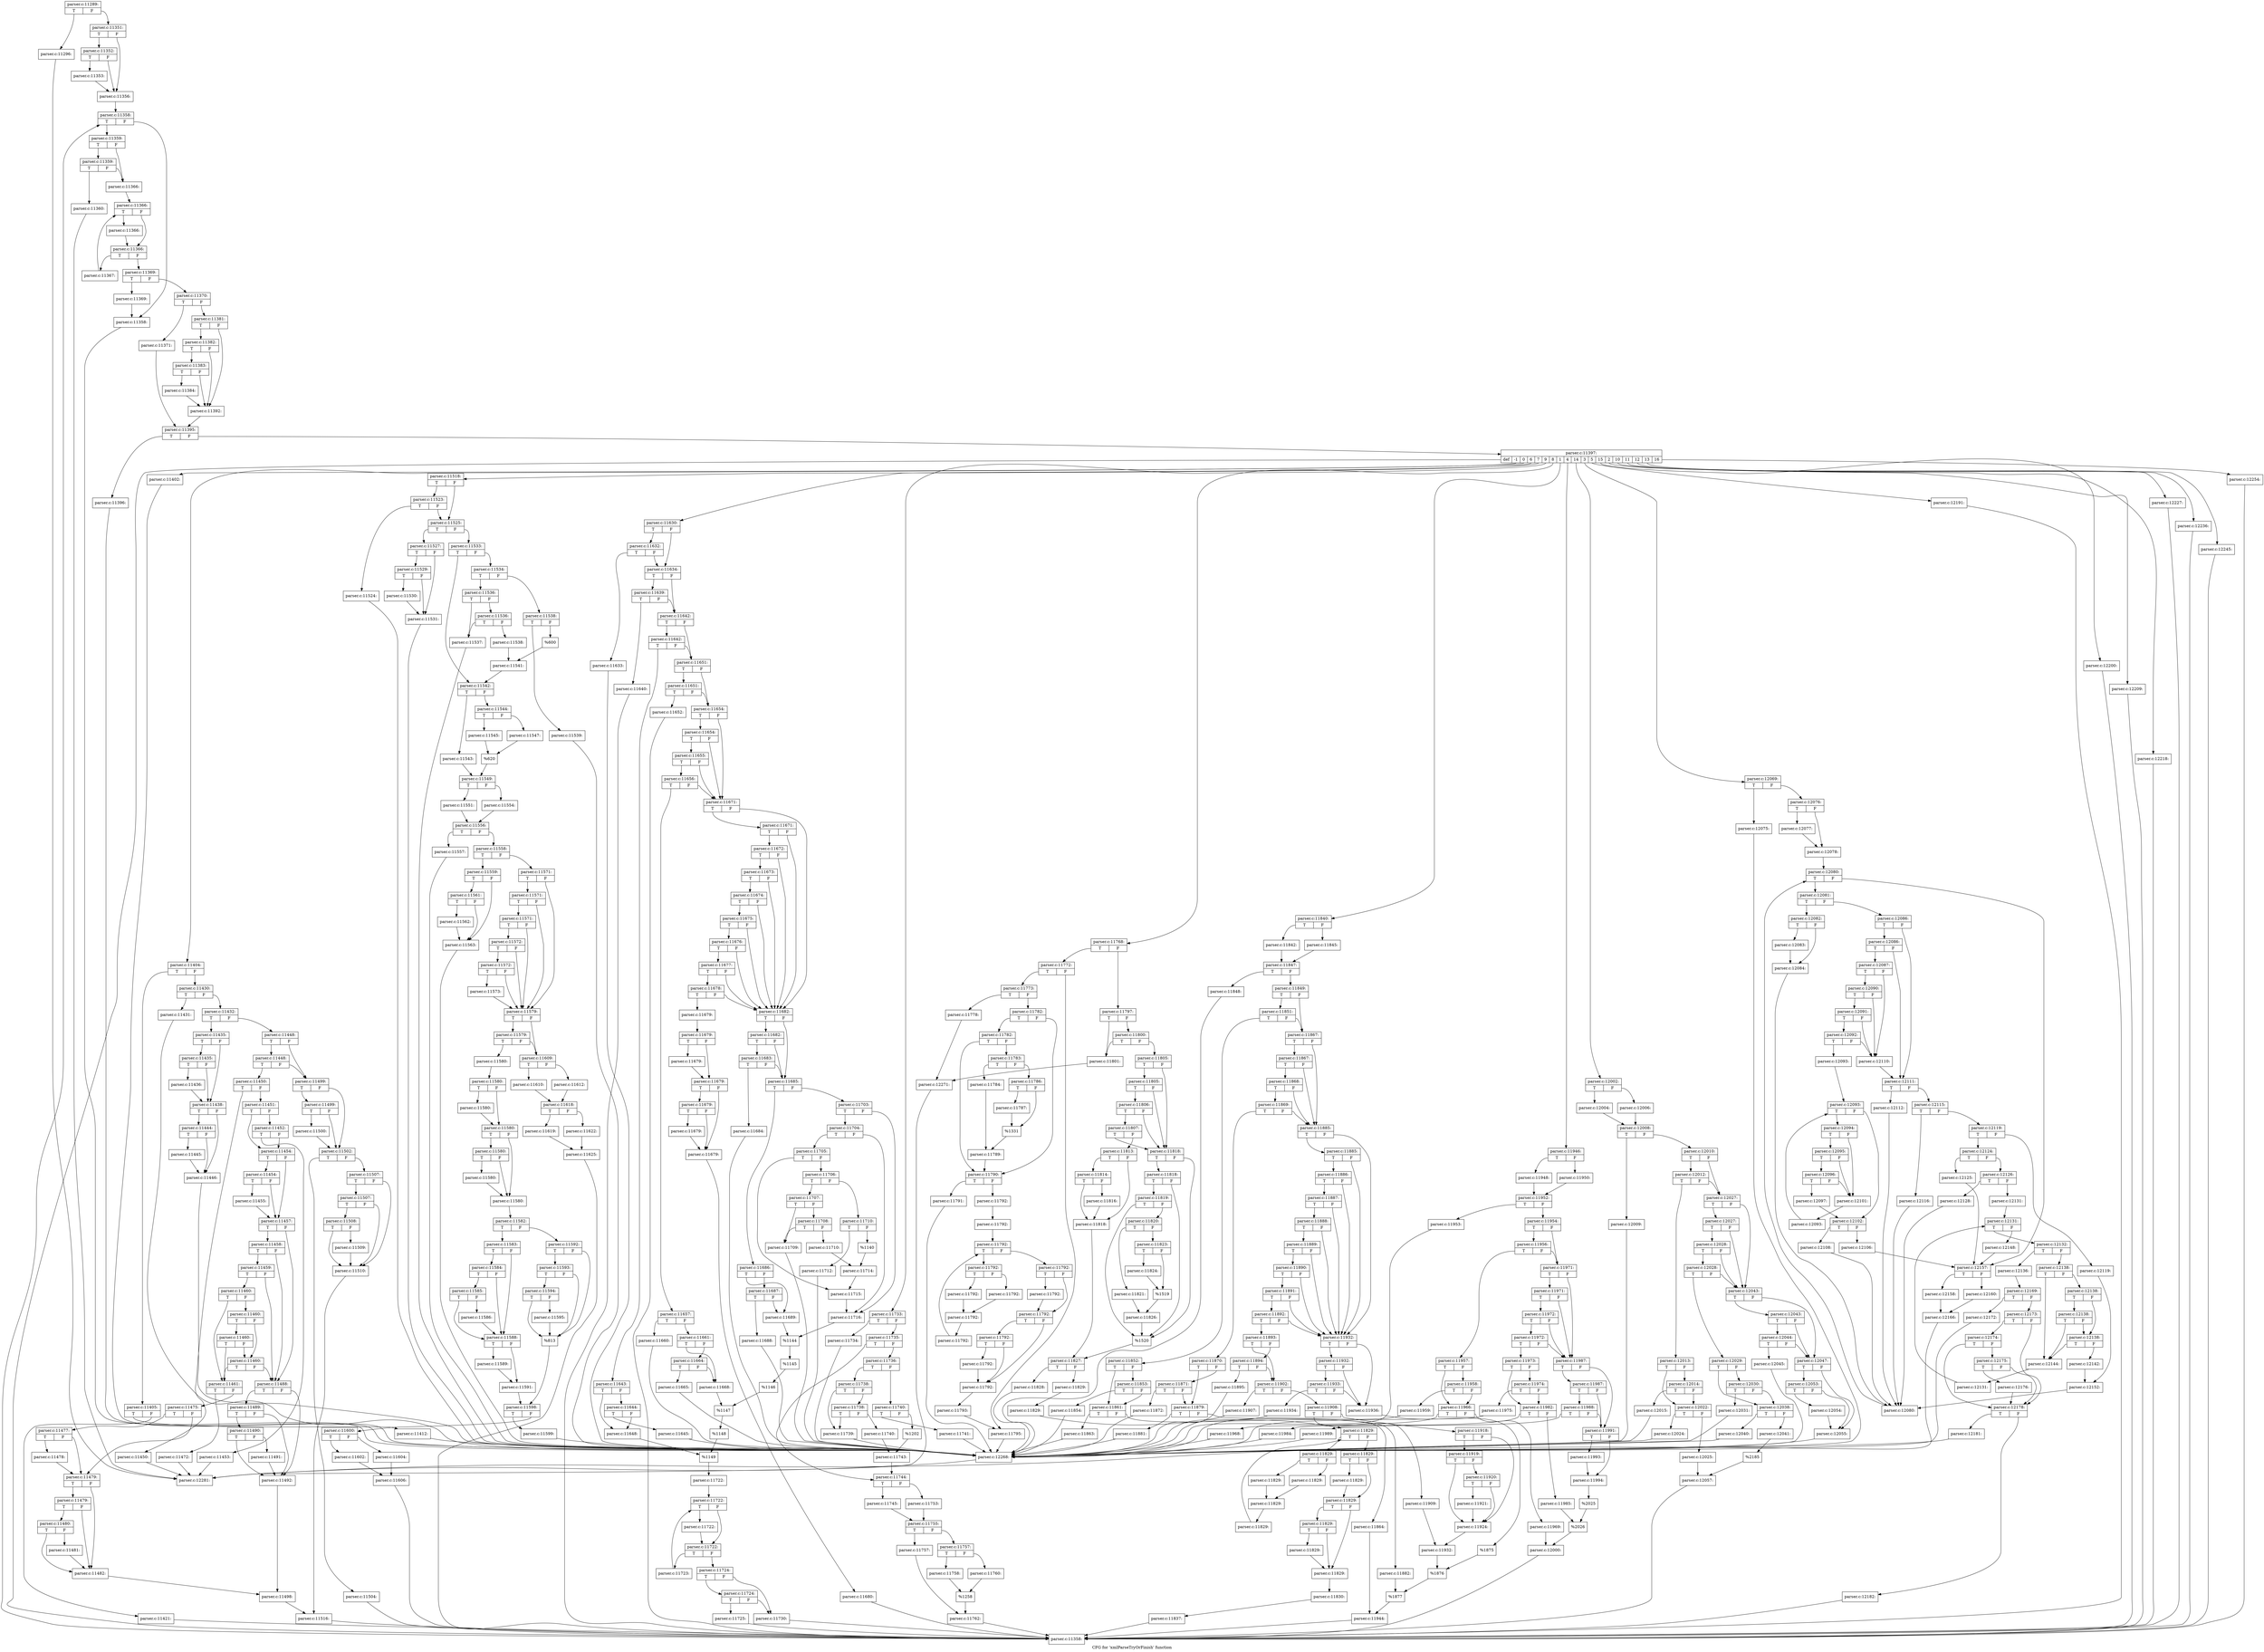 digraph "CFG for 'xmlParseTryOrFinish' function" {
	label="CFG for 'xmlParseTryOrFinish' function";

	Node0x62b6570 [shape=record,label="{parser.c:11289:|{<s0>T|<s1>F}}"];
	Node0x62b6570:s0 -> Node0x62b80c0;
	Node0x62b6570:s1 -> Node0x62b8110;
	Node0x62b80c0 [shape=record,label="{parser.c:11296:}"];
	Node0x62b80c0 -> Node0x62b3980;
	Node0x62b8110 [shape=record,label="{parser.c:11351:|{<s0>T|<s1>F}}"];
	Node0x62b8110:s0 -> Node0x62b8770;
	Node0x62b8110:s1 -> Node0x62b8720;
	Node0x62b8770 [shape=record,label="{parser.c:11352:|{<s0>T|<s1>F}}"];
	Node0x62b8770:s0 -> Node0x62b86d0;
	Node0x62b8770:s1 -> Node0x62b8720;
	Node0x62b86d0 [shape=record,label="{parser.c:11353:}"];
	Node0x62b86d0 -> Node0x62b8720;
	Node0x62b8720 [shape=record,label="{parser.c:11356:}"];
	Node0x62b8720 -> Node0x62ba230;
	Node0x62ba230 [shape=record,label="{parser.c:11358:|{<s0>T|<s1>F}}"];
	Node0x62ba230:s0 -> Node0x62ba8e0;
	Node0x62ba230:s1 -> Node0x62ba6d0;
	Node0x62ba8e0 [shape=record,label="{parser.c:11359:|{<s0>T|<s1>F}}"];
	Node0x62ba8e0:s0 -> Node0x62baa60;
	Node0x62ba8e0:s1 -> Node0x62baa10;
	Node0x62baa60 [shape=record,label="{parser.c:11359:|{<s0>T|<s1>F}}"];
	Node0x62baa60:s0 -> Node0x62ba9c0;
	Node0x62baa60:s1 -> Node0x62baa10;
	Node0x62ba9c0 [shape=record,label="{parser.c:11360:}"];
	Node0x62ba9c0 -> Node0x62b3980;
	Node0x62baa10 [shape=record,label="{parser.c:11366:}"];
	Node0x62baa10 -> Node0x62bb1a0;
	Node0x62bb1a0 [shape=record,label="{parser.c:11366:|{<s0>T|<s1>F}}"];
	Node0x62bb1a0:s0 -> Node0x62bb450;
	Node0x62bb1a0:s1 -> Node0x62bb400;
	Node0x62bb450 [shape=record,label="{parser.c:11366:}"];
	Node0x62bb450 -> Node0x62bb400;
	Node0x62bb400 [shape=record,label="{parser.c:11366:|{<s0>T|<s1>F}}"];
	Node0x62bb400:s0 -> Node0x62bbca0;
	Node0x62bb400:s1 -> Node0x62bb380;
	Node0x62bbca0 [shape=record,label="{parser.c:11367:}"];
	Node0x62bbca0 -> Node0x62bb1a0;
	Node0x62bb380 [shape=record,label="{parser.c:11369:|{<s0>T|<s1>F}}"];
	Node0x62bb380:s0 -> Node0x62bbf30;
	Node0x62bb380:s1 -> Node0x62bbf80;
	Node0x62bbf30 [shape=record,label="{parser.c:11369:}"];
	Node0x62bbf30 -> Node0x62ba6d0;
	Node0x62bbf80 [shape=record,label="{parser.c:11370:|{<s0>T|<s1>F}}"];
	Node0x62bbf80:s0 -> Node0x62bc420;
	Node0x62bbf80:s1 -> Node0x62bc4c0;
	Node0x62bc420 [shape=record,label="{parser.c:11371:}"];
	Node0x62bc420 -> Node0x62bc470;
	Node0x62bc4c0 [shape=record,label="{parser.c:11381:|{<s0>T|<s1>F}}"];
	Node0x62bc4c0:s0 -> Node0x62bd840;
	Node0x62bc4c0:s1 -> Node0x62bd770;
	Node0x62bd840 [shape=record,label="{parser.c:11382:|{<s0>T|<s1>F}}"];
	Node0x62bd840:s0 -> Node0x62bd7c0;
	Node0x62bd840:s1 -> Node0x62bd770;
	Node0x62bd7c0 [shape=record,label="{parser.c:11383:|{<s0>T|<s1>F}}"];
	Node0x62bd7c0:s0 -> Node0x62bd720;
	Node0x62bd7c0:s1 -> Node0x62bd770;
	Node0x62bd720 [shape=record,label="{parser.c:11384:}"];
	Node0x62bd720 -> Node0x62bd770;
	Node0x62bd770 [shape=record,label="{parser.c:11392:}"];
	Node0x62bd770 -> Node0x62bc470;
	Node0x62bc470 [shape=record,label="{parser.c:11395:|{<s0>T|<s1>F}}"];
	Node0x62bc470:s0 -> Node0x62c1ca0;
	Node0x62bc470:s1 -> Node0x62c1cf0;
	Node0x62c1ca0 [shape=record,label="{parser.c:11396:}"];
	Node0x62c1ca0 -> Node0x62c1eb0;
	Node0x62c1cf0 [shape=record,label="{parser.c:11397:|{<s0>def|<s1>-1|<s2>0|<s3>6|<s4>7|<s5>9|<s6>8|<s7>1|<s8>4|<s9>14|<s10>3|<s11>5|<s12>15|<s13>2|<s14>10|<s15>11|<s16>12|<s17>13|<s18>16}}"];
	Node0x62c1cf0:s0 -> Node0x62b9b90;
	Node0x62c1cf0:s1 -> Node0x62c2b10;
	Node0x62c1cf0:s2 -> Node0x62c2bc0;
	Node0x62c1cf0:s3 -> Node0x62d5aa0;
	Node0x62c1cf0:s4 -> Node0x576d4b0;
	Node0x62c1cf0:s5 -> Node0x62fdb20;
	Node0x62c1cf0:s6 -> Node0x63031e0;
	Node0x62c1cf0:s7 -> Node0x6312f70;
	Node0x62c1cf0:s8 -> Node0x6327130;
	Node0x62c1cf0:s9 -> Node0x6330520;
	Node0x62c1cf0:s10 -> Node0x6337ff0;
	Node0x62c1cf0:s11 -> Node0x634be90;
	Node0x62c1cf0:s12 -> Node0x634ca70;
	Node0x62c1cf0:s13 -> Node0x634d210;
	Node0x62c1cf0:s14 -> Node0x634d9b0;
	Node0x62c1cf0:s15 -> Node0x634e160;
	Node0x62c1cf0:s16 -> Node0x634e910;
	Node0x62c1cf0:s17 -> Node0x634f0c0;
	Node0x62c1cf0:s18 -> Node0x634f870;
	Node0x62c2b10 [shape=record,label="{parser.c:11402:}"];
	Node0x62c2b10 -> Node0x62c1eb0;
	Node0x62c2bc0 [shape=record,label="{parser.c:11404:|{<s0>T|<s1>F}}"];
	Node0x62c2bc0:s0 -> Node0x62c2c10;
	Node0x62c2bc0:s1 -> Node0x62c2c60;
	Node0x62c2c10 [shape=record,label="{parser.c:11405:|{<s0>T|<s1>F}}"];
	Node0x62c2c10:s0 -> Node0x62c3690;
	Node0x62c2c10:s1 -> Node0x62c36e0;
	Node0x62c3690 [shape=record,label="{parser.c:11412:}"];
	Node0x62c3690 -> Node0x62c1eb0;
	Node0x62c36e0 [shape=record,label="{parser.c:11421:}"];
	Node0x62c36e0 -> Node0x62b9b90;
	Node0x62c2c60 [shape=record,label="{parser.c:11430:|{<s0>T|<s1>F}}"];
	Node0x62c2c60:s0 -> Node0x62c5420;
	Node0x62c2c60:s1 -> Node0x62c5470;
	Node0x62c5420 [shape=record,label="{parser.c:11431:}"];
	Node0x62c5420 -> Node0x62c1eb0;
	Node0x62c5470 [shape=record,label="{parser.c:11432:|{<s0>T|<s1>F}}"];
	Node0x62c5470:s0 -> Node0x62c6200;
	Node0x62c5470:s1 -> Node0x62c6250;
	Node0x62c6200 [shape=record,label="{parser.c:11435:|{<s0>T|<s1>F}}"];
	Node0x62c6200:s0 -> Node0x62c6710;
	Node0x62c6200:s1 -> Node0x62c66c0;
	Node0x62c6710 [shape=record,label="{parser.c:11435:|{<s0>T|<s1>F}}"];
	Node0x62c6710:s0 -> Node0x62c6670;
	Node0x62c6710:s1 -> Node0x62c66c0;
	Node0x62c6670 [shape=record,label="{parser.c:11436:}"];
	Node0x62c6670 -> Node0x62c66c0;
	Node0x62c66c0 [shape=record,label="{parser.c:11438:|{<s0>T|<s1>F}}"];
	Node0x62c66c0:s0 -> Node0x62c79b0;
	Node0x62c66c0:s1 -> Node0x62c7960;
	Node0x62c79b0 [shape=record,label="{parser.c:11444:|{<s0>T|<s1>F}}"];
	Node0x62c79b0:s0 -> Node0x62c7910;
	Node0x62c79b0:s1 -> Node0x62c7960;
	Node0x62c7910 [shape=record,label="{parser.c:11445:}"];
	Node0x62c7910 -> Node0x62c7960;
	Node0x62c7960 [shape=record,label="{parser.c:11446:}"];
	Node0x62c7960 -> Node0x62c1eb0;
	Node0x62c6250 [shape=record,label="{parser.c:11448:|{<s0>T|<s1>F}}"];
	Node0x62c6250:s0 -> Node0x62c8a40;
	Node0x62c6250:s1 -> Node0x62c89f0;
	Node0x62c8a40 [shape=record,label="{parser.c:11448:|{<s0>T|<s1>F}}"];
	Node0x62c8a40:s0 -> Node0x62c8950;
	Node0x62c8a40:s1 -> Node0x62c89f0;
	Node0x62c8950 [shape=record,label="{parser.c:11450:|{<s0>T|<s1>F}}"];
	Node0x62c8950:s0 -> Node0x62c90f0;
	Node0x62c8950:s1 -> Node0x62c9140;
	Node0x62c90f0 [shape=record,label="{parser.c:11450:}"];
	Node0x62c90f0 -> Node0x62b3980;
	Node0x62c9140 [shape=record,label="{parser.c:11451:|{<s0>T|<s1>F}}"];
	Node0x62c9140:s0 -> Node0x62c9620;
	Node0x62c9140:s1 -> Node0x62c9670;
	Node0x62c9670 [shape=record,label="{parser.c:11452:|{<s0>T|<s1>F}}"];
	Node0x62c9670:s0 -> Node0x62c95d0;
	Node0x62c9670:s1 -> Node0x62c9620;
	Node0x62c95d0 [shape=record,label="{parser.c:11453:}"];
	Node0x62c95d0 -> Node0x62b3980;
	Node0x62c9620 [shape=record,label="{parser.c:11454:|{<s0>T|<s1>F}}"];
	Node0x62c9620:s0 -> Node0x62ca920;
	Node0x62c9620:s1 -> Node0x62ca8d0;
	Node0x62ca920 [shape=record,label="{parser.c:11454:|{<s0>T|<s1>F}}"];
	Node0x62ca920:s0 -> Node0x62ca500;
	Node0x62ca920:s1 -> Node0x62ca8d0;
	Node0x62ca500 [shape=record,label="{parser.c:11455:}"];
	Node0x62ca500 -> Node0x62ca8d0;
	Node0x62ca8d0 [shape=record,label="{parser.c:11457:|{<s0>T|<s1>F}}"];
	Node0x62ca8d0:s0 -> Node0x62cb880;
	Node0x62ca8d0:s1 -> Node0x62cb730;
	Node0x62cb880 [shape=record,label="{parser.c:11458:|{<s0>T|<s1>F}}"];
	Node0x62cb880:s0 -> Node0x62cb800;
	Node0x62cb880:s1 -> Node0x62cb730;
	Node0x62cb800 [shape=record,label="{parser.c:11459:|{<s0>T|<s1>F}}"];
	Node0x62cb800:s0 -> Node0x62cb780;
	Node0x62cb800:s1 -> Node0x62cb730;
	Node0x62cb780 [shape=record,label="{parser.c:11460:|{<s0>T|<s1>F}}"];
	Node0x62cb780:s0 -> Node0x62cb690;
	Node0x62cb780:s1 -> Node0x62ccb80;
	Node0x62ccb80 [shape=record,label="{parser.c:11460:|{<s0>T|<s1>F}}"];
	Node0x62ccb80:s0 -> Node0x62cd090;
	Node0x62ccb80:s1 -> Node0x62ccb00;
	Node0x62cd090 [shape=record,label="{parser.c:11460:|{<s0>T|<s1>F}}"];
	Node0x62cd090:s0 -> Node0x62cb690;
	Node0x62cd090:s1 -> Node0x62ccb00;
	Node0x62ccb00 [shape=record,label="{parser.c:11460:|{<s0>T|<s1>F}}"];
	Node0x62ccb00:s0 -> Node0x62cb690;
	Node0x62ccb00:s1 -> Node0x62cb730;
	Node0x62cb690 [shape=record,label="{parser.c:11461:|{<s0>T|<s1>F}}"];
	Node0x62cb690:s0 -> Node0x62ce290;
	Node0x62cb690:s1 -> Node0x62ce2e0;
	Node0x62ce290 [shape=record,label="{parser.c:11472:}"];
	Node0x62ce290 -> Node0x62b3980;
	Node0x62ce2e0 [shape=record,label="{parser.c:11475:|{<s0>T|<s1>F}}"];
	Node0x62ce2e0:s0 -> Node0x62cefe0;
	Node0x62ce2e0:s1 -> Node0x62cef90;
	Node0x62cefe0 [shape=record,label="{parser.c:11477:|{<s0>T|<s1>F}}"];
	Node0x62cefe0:s0 -> Node0x62cef40;
	Node0x62cefe0:s1 -> Node0x62cef90;
	Node0x62cef40 [shape=record,label="{parser.c:11478:}"];
	Node0x62cef40 -> Node0x62cef90;
	Node0x62cef90 [shape=record,label="{parser.c:11479:|{<s0>T|<s1>F}}"];
	Node0x62cef90:s0 -> Node0x62cfff0;
	Node0x62cef90:s1 -> Node0x62cff20;
	Node0x62cfff0 [shape=record,label="{parser.c:11479:|{<s0>T|<s1>F}}"];
	Node0x62cfff0:s0 -> Node0x62cff70;
	Node0x62cfff0:s1 -> Node0x62cff20;
	Node0x62cff70 [shape=record,label="{parser.c:11480:|{<s0>T|<s1>F}}"];
	Node0x62cff70:s0 -> Node0x62cff20;
	Node0x62cff70:s1 -> Node0x62cfed0;
	Node0x62cfed0 [shape=record,label="{parser.c:11481:}"];
	Node0x62cfed0 -> Node0x62cff20;
	Node0x62cff20 [shape=record,label="{parser.c:11482:}"];
	Node0x62cff20 -> Node0x62cb6e0;
	Node0x62cb730 [shape=record,label="{parser.c:11488:|{<s0>T|<s1>F}}"];
	Node0x62cb730:s0 -> Node0x62d1820;
	Node0x62cb730:s1 -> Node0x62d1750;
	Node0x62d1820 [shape=record,label="{parser.c:11489:|{<s0>T|<s1>F}}"];
	Node0x62d1820:s0 -> Node0x62d17a0;
	Node0x62d1820:s1 -> Node0x62d1750;
	Node0x62d17a0 [shape=record,label="{parser.c:11490:|{<s0>T|<s1>F}}"];
	Node0x62d17a0:s0 -> Node0x62d1750;
	Node0x62d17a0:s1 -> Node0x62d1700;
	Node0x62d1700 [shape=record,label="{parser.c:11491:}"];
	Node0x62d1700 -> Node0x62d1750;
	Node0x62d1750 [shape=record,label="{parser.c:11492:}"];
	Node0x62d1750 -> Node0x62cb6e0;
	Node0x62cb6e0 [shape=record,label="{parser.c:11498:}"];
	Node0x62cb6e0 -> Node0x62c89a0;
	Node0x62c89f0 [shape=record,label="{parser.c:11499:|{<s0>T|<s1>F}}"];
	Node0x62c89f0:s0 -> Node0x62d2df0;
	Node0x62c89f0:s1 -> Node0x62d2da0;
	Node0x62d2df0 [shape=record,label="{parser.c:11499:|{<s0>T|<s1>F}}"];
	Node0x62d2df0:s0 -> Node0x62d2d50;
	Node0x62d2df0:s1 -> Node0x62d2da0;
	Node0x62d2d50 [shape=record,label="{parser.c:11500:}"];
	Node0x62d2d50 -> Node0x62d2da0;
	Node0x62d2da0 [shape=record,label="{parser.c:11502:|{<s0>T|<s1>F}}"];
	Node0x62d2da0:s0 -> Node0x62d3d80;
	Node0x62d2da0:s1 -> Node0x62d3dd0;
	Node0x62d3d80 [shape=record,label="{parser.c:11504:}"];
	Node0x62d3d80 -> Node0x62b9b90;
	Node0x62d3dd0 [shape=record,label="{parser.c:11507:|{<s0>T|<s1>F}}"];
	Node0x62d3dd0:s0 -> Node0x62d4630;
	Node0x62d3dd0:s1 -> Node0x62d4560;
	Node0x62d4630 [shape=record,label="{parser.c:11507:|{<s0>T|<s1>F}}"];
	Node0x62d4630:s0 -> Node0x62d45b0;
	Node0x62d4630:s1 -> Node0x62d4560;
	Node0x62d45b0 [shape=record,label="{parser.c:11508:|{<s0>T|<s1>F}}"];
	Node0x62d45b0:s0 -> Node0x62d4560;
	Node0x62d45b0:s1 -> Node0x62d4510;
	Node0x62d4510 [shape=record,label="{parser.c:11509:}"];
	Node0x62d4510 -> Node0x62d4560;
	Node0x62d4560 [shape=record,label="{parser.c:11510:}"];
	Node0x62d4560 -> Node0x62c89a0;
	Node0x62c89a0 [shape=record,label="{parser.c:11516:}"];
	Node0x62c89a0 -> Node0x62b9b90;
	Node0x62d5aa0 [shape=record,label="{parser.c:11518:|{<s0>T|<s1>F}}"];
	Node0x62d5aa0:s0 -> Node0x62d6b80;
	Node0x62d5aa0:s1 -> Node0x62d6b30;
	Node0x62d6b80 [shape=record,label="{parser.c:11523:|{<s0>T|<s1>F}}"];
	Node0x62d6b80:s0 -> Node0x62d6ae0;
	Node0x62d6b80:s1 -> Node0x62d6b30;
	Node0x62d6ae0 [shape=record,label="{parser.c:11524:}"];
	Node0x62d6ae0 -> Node0x62c1eb0;
	Node0x62d6b30 [shape=record,label="{parser.c:11525:|{<s0>T|<s1>F}}"];
	Node0x62d6b30:s0 -> Node0x62d77b0;
	Node0x62d6b30:s1 -> Node0x62d7800;
	Node0x62d77b0 [shape=record,label="{parser.c:11527:|{<s0>T|<s1>F}}"];
	Node0x62d77b0:s0 -> Node0x62d7f90;
	Node0x62d77b0:s1 -> Node0x62d7f40;
	Node0x62d7f90 [shape=record,label="{parser.c:11529:|{<s0>T|<s1>F}}"];
	Node0x62d7f90:s0 -> Node0x62d7ef0;
	Node0x62d7f90:s1 -> Node0x62d7f40;
	Node0x62d7ef0 [shape=record,label="{parser.c:11530:}"];
	Node0x62d7ef0 -> Node0x62d7f40;
	Node0x62d7f40 [shape=record,label="{parser.c:11531:}"];
	Node0x62d7f40 -> Node0x62c1eb0;
	Node0x62d7800 [shape=record,label="{parser.c:11533:|{<s0>T|<s1>F}}"];
	Node0x62d7800:s0 -> Node0x62d8f80;
	Node0x62d7800:s1 -> Node0x62d8f30;
	Node0x62d8f30 [shape=record,label="{parser.c:11534:|{<s0>T|<s1>F}}"];
	Node0x62d8f30:s0 -> Node0x62d9280;
	Node0x62d8f30:s1 -> Node0x62d9320;
	Node0x62d9280 [shape=record,label="{parser.c:11536:|{<s0>T|<s1>F}}"];
	Node0x62d9280:s0 -> Node0x62d9750;
	Node0x62d9280:s1 -> Node0x62d97f0;
	Node0x62d97f0 [shape=record,label="{parser.c:11536:|{<s0>T|<s1>F}}"];
	Node0x62d97f0:s0 -> Node0x62d9750;
	Node0x62d97f0:s1 -> Node0x62d97a0;
	Node0x62d9750 [shape=record,label="{parser.c:11537:}"];
	Node0x62d9750 -> Node0x62c1eb0;
	Node0x62d97a0 [shape=record,label="{parser.c:11538:}"];
	Node0x62d97a0 -> Node0x62d92d0;
	Node0x62d9320 [shape=record,label="{parser.c:11538:|{<s0>T|<s1>F}}"];
	Node0x62d9320:s0 -> Node0x62da180;
	Node0x62d9320:s1 -> Node0x62da1d0;
	Node0x62da180 [shape=record,label="{parser.c:11539:}"];
	Node0x62da180 -> Node0x62c1eb0;
	Node0x62da1d0 [shape=record,label="{%600}"];
	Node0x62da1d0 -> Node0x62d92d0;
	Node0x62d92d0 [shape=record,label="{parser.c:11541:}"];
	Node0x62d92d0 -> Node0x62d8f80;
	Node0x62d8f80 [shape=record,label="{parser.c:11542:|{<s0>T|<s1>F}}"];
	Node0x62d8f80:s0 -> Node0x62da960;
	Node0x62d8f80:s1 -> Node0x62daa00;
	Node0x62da960 [shape=record,label="{parser.c:11543:}"];
	Node0x62da960 -> Node0x62da9b0;
	Node0x62daa00 [shape=record,label="{parser.c:11544:|{<s0>T|<s1>F}}"];
	Node0x62daa00:s0 -> Node0x62db040;
	Node0x62daa00:s1 -> Node0x62db0e0;
	Node0x62db040 [shape=record,label="{parser.c:11545:}"];
	Node0x62db040 -> Node0x62db090;
	Node0x62db0e0 [shape=record,label="{parser.c:11547:}"];
	Node0x62db0e0 -> Node0x62db090;
	Node0x62db090 [shape=record,label="{%620}"];
	Node0x62db090 -> Node0x62da9b0;
	Node0x62da9b0 [shape=record,label="{parser.c:11549:|{<s0>T|<s1>F}}"];
	Node0x62da9b0:s0 -> Node0x62dbcb0;
	Node0x62da9b0:s1 -> Node0x62dbd50;
	Node0x62dbcb0 [shape=record,label="{parser.c:11551:}"];
	Node0x62dbcb0 -> Node0x62dbd00;
	Node0x62dbd50 [shape=record,label="{parser.c:11554:}"];
	Node0x62dbd50 -> Node0x62dbd00;
	Node0x62dbd00 [shape=record,label="{parser.c:11556:|{<s0>T|<s1>F}}"];
	Node0x62dbd00:s0 -> Node0x62dc7c0;
	Node0x62dbd00:s1 -> Node0x62dc810;
	Node0x62dc7c0 [shape=record,label="{parser.c:11557:}"];
	Node0x62dc7c0 -> Node0x62c1eb0;
	Node0x62dc810 [shape=record,label="{parser.c:11558:|{<s0>T|<s1>F}}"];
	Node0x62dc810:s0 -> Node0x62dccf0;
	Node0x62dc810:s1 -> Node0x62dcd40;
	Node0x62dccf0 [shape=record,label="{parser.c:11559:|{<s0>T|<s1>F}}"];
	Node0x62dccf0:s0 -> Node0x62dd3e0;
	Node0x62dccf0:s1 -> Node0x62dd390;
	Node0x62dd3e0 [shape=record,label="{parser.c:11561:|{<s0>T|<s1>F}}"];
	Node0x62dd3e0:s0 -> Node0x62dd340;
	Node0x62dd3e0:s1 -> Node0x62dd390;
	Node0x62dd340 [shape=record,label="{parser.c:11562:}"];
	Node0x62dd340 -> Node0x62dd390;
	Node0x62dd390 [shape=record,label="{parser.c:11563:}"];
	Node0x62dd390 -> Node0x62c1eb0;
	Node0x62dcd40 [shape=record,label="{parser.c:11571:|{<s0>T|<s1>F}}"];
	Node0x62dcd40:s0 -> Node0x62de5a0;
	Node0x62dcd40:s1 -> Node0x62de3d0;
	Node0x62de5a0 [shape=record,label="{parser.c:11571:|{<s0>T|<s1>F}}"];
	Node0x62de5a0:s0 -> Node0x62de520;
	Node0x62de5a0:s1 -> Node0x62de3d0;
	Node0x62de520 [shape=record,label="{parser.c:11571:|{<s0>T|<s1>F}}"];
	Node0x62de520:s0 -> Node0x62de4a0;
	Node0x62de520:s1 -> Node0x62de3d0;
	Node0x62de4a0 [shape=record,label="{parser.c:11572:|{<s0>T|<s1>F}}"];
	Node0x62de4a0:s0 -> Node0x62de420;
	Node0x62de4a0:s1 -> Node0x62de3d0;
	Node0x62de420 [shape=record,label="{parser.c:11572:|{<s0>T|<s1>F}}"];
	Node0x62de420:s0 -> Node0x62de380;
	Node0x62de420:s1 -> Node0x62de3d0;
	Node0x62de380 [shape=record,label="{parser.c:11573:}"];
	Node0x62de380 -> Node0x62de3d0;
	Node0x62de3d0 [shape=record,label="{parser.c:11579:|{<s0>T|<s1>F}}"];
	Node0x62de3d0:s0 -> Node0x62e0060;
	Node0x62de3d0:s1 -> Node0x62e0010;
	Node0x62e0060 [shape=record,label="{parser.c:11579:|{<s0>T|<s1>F}}"];
	Node0x62e0060:s0 -> Node0x62dffc0;
	Node0x62e0060:s1 -> Node0x62e0010;
	Node0x62dffc0 [shape=record,label="{parser.c:11580:}"];
	Node0x62dffc0 -> Node0x62e0c90;
	Node0x62e0c90 [shape=record,label="{parser.c:11580:|{<s0>T|<s1>F}}"];
	Node0x62e0c90:s0 -> Node0x62e1700;
	Node0x62e0c90:s1 -> Node0x62e1750;
	Node0x62e1700 [shape=record,label="{parser.c:11580:}"];
	Node0x62e1700 -> Node0x62e1750;
	Node0x62e1750 [shape=record,label="{parser.c:11580:|{<s0>T|<s1>F}}"];
	Node0x62e1750:s0 -> Node0x62e1e30;
	Node0x62e1750:s1 -> Node0x62e1de0;
	Node0x62e1e30 [shape=record,label="{parser.c:11580:|{<s0>T|<s1>F}}"];
	Node0x62e1e30:s0 -> Node0x62e1d90;
	Node0x62e1e30:s1 -> Node0x62e1de0;
	Node0x62e1d90 [shape=record,label="{parser.c:11580:}"];
	Node0x62e1d90 -> Node0x62e1de0;
	Node0x62e1de0 [shape=record,label="{parser.c:11580:}"];
	Node0x62e1de0 -> Node0x62e0bf0;
	Node0x62e0bf0 [shape=record,label="{parser.c:11582:|{<s0>T|<s1>F}}"];
	Node0x62e0bf0:s0 -> Node0x62e0c40;
	Node0x62e0bf0:s1 -> Node0x62e28f0;
	Node0x62e0c40 [shape=record,label="{parser.c:11583:|{<s0>T|<s1>F}}"];
	Node0x62e0c40:s0 -> Node0x62e2de0;
	Node0x62e0c40:s1 -> Node0x62e2d10;
	Node0x62e2de0 [shape=record,label="{parser.c:11584:|{<s0>T|<s1>F}}"];
	Node0x62e2de0:s0 -> Node0x62e2d60;
	Node0x62e2de0:s1 -> Node0x62e2d10;
	Node0x62e2d60 [shape=record,label="{parser.c:11585:|{<s0>T|<s1>F}}"];
	Node0x62e2d60:s0 -> Node0x62e2d10;
	Node0x62e2d60:s1 -> Node0x62e2cc0;
	Node0x62e2cc0 [shape=record,label="{parser.c:11586:}"];
	Node0x62e2cc0 -> Node0x62e2d10;
	Node0x62e2d10 [shape=record,label="{parser.c:11588:|{<s0>T|<s1>F}}"];
	Node0x62e2d10:s0 -> Node0x62e4150;
	Node0x62e2d10:s1 -> Node0x62e41a0;
	Node0x62e4150 [shape=record,label="{parser.c:11589:}"];
	Node0x62e4150 -> Node0x62e41a0;
	Node0x62e41a0 [shape=record,label="{parser.c:11591:}"];
	Node0x62e41a0 -> Node0x62e28a0;
	Node0x62e28f0 [shape=record,label="{parser.c:11592:|{<s0>T|<s1>F}}"];
	Node0x62e28f0:s0 -> Node0x62e4e40;
	Node0x62e28f0:s1 -> Node0x62e4d70;
	Node0x62e4e40 [shape=record,label="{parser.c:11593:|{<s0>T|<s1>F}}"];
	Node0x62e4e40:s0 -> Node0x62e4dc0;
	Node0x62e4e40:s1 -> Node0x62e4d70;
	Node0x62e4dc0 [shape=record,label="{parser.c:11594:|{<s0>T|<s1>F}}"];
	Node0x62e4dc0:s0 -> Node0x62e4d70;
	Node0x62e4dc0:s1 -> Node0x62e4d20;
	Node0x62e4d20 [shape=record,label="{parser.c:11595:}"];
	Node0x62e4d20 -> Node0x62e4d70;
	Node0x62e4d70 [shape=record,label="{%813}"];
	Node0x62e4d70 -> Node0x62e28a0;
	Node0x62e28a0 [shape=record,label="{parser.c:11598:|{<s0>T|<s1>F}}"];
	Node0x62e28a0:s0 -> Node0x62e6150;
	Node0x62e28a0:s1 -> Node0x62e61a0;
	Node0x62e6150 [shape=record,label="{parser.c:11599:}"];
	Node0x62e6150 -> Node0x62c1eb0;
	Node0x62e61a0 [shape=record,label="{parser.c:11600:|{<s0>T|<s1>F}}"];
	Node0x62e61a0:s0 -> Node0x62e67d0;
	Node0x62e61a0:s1 -> Node0x62e6870;
	Node0x62e67d0 [shape=record,label="{parser.c:11602:}"];
	Node0x62e67d0 -> Node0x62e6820;
	Node0x62e6870 [shape=record,label="{parser.c:11604:}"];
	Node0x62e6870 -> Node0x62e6820;
	Node0x62e6820 [shape=record,label="{parser.c:11606:}"];
	Node0x62e6820 -> Node0x62b9b90;
	Node0x62e0010 [shape=record,label="{parser.c:11609:|{<s0>T|<s1>F}}"];
	Node0x62e0010:s0 -> Node0x62e7730;
	Node0x62e0010:s1 -> Node0x62e77d0;
	Node0x62e7730 [shape=record,label="{parser.c:11610:}"];
	Node0x62e7730 -> Node0x62e7780;
	Node0x62e77d0 [shape=record,label="{parser.c:11612:}"];
	Node0x62e77d0 -> Node0x62e7780;
	Node0x62e7780 [shape=record,label="{parser.c:11618:|{<s0>T|<s1>F}}"];
	Node0x62e7780:s0 -> Node0x62e8800;
	Node0x62e7780:s1 -> Node0x62e88a0;
	Node0x62e8800 [shape=record,label="{parser.c:11619:}"];
	Node0x62e8800 -> Node0x62e8850;
	Node0x62e88a0 [shape=record,label="{parser.c:11622:}"];
	Node0x62e88a0 -> Node0x62e8850;
	Node0x62e8850 [shape=record,label="{parser.c:11625:}"];
	Node0x62e8850 -> Node0x62b9b90;
	Node0x576d4b0 [shape=record,label="{parser.c:11630:|{<s0>T|<s1>F}}"];
	Node0x576d4b0:s0 -> Node0x62ea910;
	Node0x576d4b0:s1 -> Node0x62ea8c0;
	Node0x62ea910 [shape=record,label="{parser.c:11632:|{<s0>T|<s1>F}}"];
	Node0x62ea910:s0 -> Node0x62e9820;
	Node0x62ea910:s1 -> Node0x62ea8c0;
	Node0x62e9820 [shape=record,label="{parser.c:11633:}"];
	Node0x62e9820 -> Node0x62c1eb0;
	Node0x62ea8c0 [shape=record,label="{parser.c:11634:|{<s0>T|<s1>F}}"];
	Node0x62ea8c0:s0 -> Node0x62ec280;
	Node0x62ea8c0:s1 -> Node0x62ec230;
	Node0x62ec280 [shape=record,label="{parser.c:11639:|{<s0>T|<s1>F}}"];
	Node0x62ec280:s0 -> Node0x62ec190;
	Node0x62ec280:s1 -> Node0x62ec230;
	Node0x62ec190 [shape=record,label="{parser.c:11640:}"];
	Node0x62ec190 -> Node0x62b9b90;
	Node0x62ec230 [shape=record,label="{parser.c:11642:|{<s0>T|<s1>F}}"];
	Node0x62ec230:s0 -> Node0x62ecc70;
	Node0x62ec230:s1 -> Node0x62ecc20;
	Node0x62ecc70 [shape=record,label="{parser.c:11642:|{<s0>T|<s1>F}}"];
	Node0x62ecc70:s0 -> Node0x62ecb80;
	Node0x62ecc70:s1 -> Node0x62ecc20;
	Node0x62ecb80 [shape=record,label="{parser.c:11643:|{<s0>T|<s1>F}}"];
	Node0x62ecb80:s0 -> Node0x62ed2f0;
	Node0x62ecb80:s1 -> Node0x62ed340;
	Node0x62ed340 [shape=record,label="{parser.c:11644:|{<s0>T|<s1>F}}"];
	Node0x62ed340:s0 -> Node0x62ed2a0;
	Node0x62ed340:s1 -> Node0x62ed2f0;
	Node0x62ed2a0 [shape=record,label="{parser.c:11645:}"];
	Node0x62ed2a0 -> Node0x62c1eb0;
	Node0x62ed2f0 [shape=record,label="{parser.c:11648:}"];
	Node0x62ed2f0 -> Node0x62ecbd0;
	Node0x62ecc20 [shape=record,label="{parser.c:11651:|{<s0>T|<s1>F}}"];
	Node0x62ecc20:s0 -> Node0x62ee430;
	Node0x62ecc20:s1 -> Node0x62ee3e0;
	Node0x62ee430 [shape=record,label="{parser.c:11651:|{<s0>T|<s1>F}}"];
	Node0x62ee430:s0 -> Node0x62ee340;
	Node0x62ee430:s1 -> Node0x62ee3e0;
	Node0x62ee340 [shape=record,label="{parser.c:11652:}"];
	Node0x62ee340 -> Node0x62b9b90;
	Node0x62ee3e0 [shape=record,label="{parser.c:11654:|{<s0>T|<s1>F}}"];
	Node0x62ee3e0:s0 -> Node0x62eef20;
	Node0x62ee3e0:s1 -> Node0x62eedd0;
	Node0x62eef20 [shape=record,label="{parser.c:11654:|{<s0>T|<s1>F}}"];
	Node0x62eef20:s0 -> Node0x62eeea0;
	Node0x62eef20:s1 -> Node0x62eedd0;
	Node0x62eeea0 [shape=record,label="{parser.c:11655:|{<s0>T|<s1>F}}"];
	Node0x62eeea0:s0 -> Node0x62eee20;
	Node0x62eeea0:s1 -> Node0x62eedd0;
	Node0x62eee20 [shape=record,label="{parser.c:11656:|{<s0>T|<s1>F}}"];
	Node0x62eee20:s0 -> Node0x62eed30;
	Node0x62eee20:s1 -> Node0x62eedd0;
	Node0x62eed30 [shape=record,label="{parser.c:11657:|{<s0>T|<s1>F}}"];
	Node0x62eed30:s0 -> Node0x62f03e0;
	Node0x62eed30:s1 -> Node0x62f0430;
	Node0x62f03e0 [shape=record,label="{parser.c:11660:}"];
	Node0x62f03e0 -> Node0x62c1eb0;
	Node0x62f0430 [shape=record,label="{parser.c:11661:|{<s0>T|<s1>F}}"];
	Node0x62f0430:s0 -> Node0x62f1350;
	Node0x62f0430:s1 -> Node0x62f13a0;
	Node0x62f13a0 [shape=record,label="{parser.c:11664:|{<s0>T|<s1>F}}"];
	Node0x62f13a0:s0 -> Node0x62f1300;
	Node0x62f13a0:s1 -> Node0x62f1350;
	Node0x62f1300 [shape=record,label="{parser.c:11665:}"];
	Node0x62f1300 -> Node0x62c1eb0;
	Node0x62f1350 [shape=record,label="{parser.c:11668:}"];
	Node0x62f1350 -> Node0x62eed80;
	Node0x62eedd0 [shape=record,label="{parser.c:11671:|{<s0>T|<s1>F}}"];
	Node0x62eedd0:s0 -> Node0x62f26e0;
	Node0x62eedd0:s1 -> Node0x62f2310;
	Node0x62f26e0 [shape=record,label="{parser.c:11671:|{<s0>T|<s1>F}}"];
	Node0x62f26e0:s0 -> Node0x62f2660;
	Node0x62f26e0:s1 -> Node0x62f2310;
	Node0x62f2660 [shape=record,label="{parser.c:11672:|{<s0>T|<s1>F}}"];
	Node0x62f2660:s0 -> Node0x62f25e0;
	Node0x62f2660:s1 -> Node0x62f2310;
	Node0x62f25e0 [shape=record,label="{parser.c:11673:|{<s0>T|<s1>F}}"];
	Node0x62f25e0:s0 -> Node0x62f2560;
	Node0x62f25e0:s1 -> Node0x62f2310;
	Node0x62f2560 [shape=record,label="{parser.c:11674:|{<s0>T|<s1>F}}"];
	Node0x62f2560:s0 -> Node0x62f24e0;
	Node0x62f2560:s1 -> Node0x62f2310;
	Node0x62f24e0 [shape=record,label="{parser.c:11675:|{<s0>T|<s1>F}}"];
	Node0x62f24e0:s0 -> Node0x62f2460;
	Node0x62f24e0:s1 -> Node0x62f2310;
	Node0x62f2460 [shape=record,label="{parser.c:11676:|{<s0>T|<s1>F}}"];
	Node0x62f2460:s0 -> Node0x62f23e0;
	Node0x62f2460:s1 -> Node0x62f2310;
	Node0x62f23e0 [shape=record,label="{parser.c:11677:|{<s0>T|<s1>F}}"];
	Node0x62f23e0:s0 -> Node0x62f2360;
	Node0x62f23e0:s1 -> Node0x62f2310;
	Node0x62f2360 [shape=record,label="{parser.c:11678:|{<s0>T|<s1>F}}"];
	Node0x62f2360:s0 -> Node0x62f2270;
	Node0x62f2360:s1 -> Node0x62f2310;
	Node0x62f2270 [shape=record,label="{parser.c:11679:}"];
	Node0x62f2270 -> Node0x62f5910;
	Node0x62f5910 [shape=record,label="{parser.c:11679:|{<s0>T|<s1>F}}"];
	Node0x62f5910:s0 -> Node0x62f6380;
	Node0x62f5910:s1 -> Node0x62f63d0;
	Node0x62f6380 [shape=record,label="{parser.c:11679:}"];
	Node0x62f6380 -> Node0x62f63d0;
	Node0x62f63d0 [shape=record,label="{parser.c:11679:|{<s0>T|<s1>F}}"];
	Node0x62f63d0:s0 -> Node0x62f6ab0;
	Node0x62f63d0:s1 -> Node0x62f6a60;
	Node0x62f6ab0 [shape=record,label="{parser.c:11679:|{<s0>T|<s1>F}}"];
	Node0x62f6ab0:s0 -> Node0x62f6a10;
	Node0x62f6ab0:s1 -> Node0x62f6a60;
	Node0x62f6a10 [shape=record,label="{parser.c:11679:}"];
	Node0x62f6a10 -> Node0x62f6a60;
	Node0x62f6a60 [shape=record,label="{parser.c:11679:}"];
	Node0x62f6a60 -> Node0x62f5870;
	Node0x62f5870 [shape=record,label="{parser.c:11680:}"];
	Node0x62f5870 -> Node0x62b9b90;
	Node0x62f2310 [shape=record,label="{parser.c:11682:|{<s0>T|<s1>F}}"];
	Node0x62f2310:s0 -> Node0x62f7910;
	Node0x62f2310:s1 -> Node0x62f7840;
	Node0x62f7910 [shape=record,label="{parser.c:11682:|{<s0>T|<s1>F}}"];
	Node0x62f7910:s0 -> Node0x62f7890;
	Node0x62f7910:s1 -> Node0x62f7840;
	Node0x62f7890 [shape=record,label="{parser.c:11683:|{<s0>T|<s1>F}}"];
	Node0x62f7890:s0 -> Node0x62f58c0;
	Node0x62f7890:s1 -> Node0x62f7840;
	Node0x62f58c0 [shape=record,label="{parser.c:11684:}"];
	Node0x62f58c0 -> Node0x62c1eb0;
	Node0x62f7840 [shape=record,label="{parser.c:11685:|{<s0>T|<s1>F}}"];
	Node0x62f7840:s0 -> Node0x62f8250;
	Node0x62f7840:s1 -> Node0x62f82f0;
	Node0x62f8250 [shape=record,label="{parser.c:11686:|{<s0>T|<s1>F}}"];
	Node0x62f8250:s0 -> Node0x62f8760;
	Node0x62f8250:s1 -> Node0x62f87b0;
	Node0x62f87b0 [shape=record,label="{parser.c:11687:|{<s0>T|<s1>F}}"];
	Node0x62f87b0:s0 -> Node0x62f8710;
	Node0x62f87b0:s1 -> Node0x62f8760;
	Node0x62f8710 [shape=record,label="{parser.c:11688:}"];
	Node0x62f8710 -> Node0x62c1eb0;
	Node0x62f8760 [shape=record,label="{parser.c:11689:}"];
	Node0x62f8760 -> Node0x62f82a0;
	Node0x62f82f0 [shape=record,label="{parser.c:11703:|{<s0>T|<s1>F}}"];
	Node0x62f82f0:s0 -> Node0x62f91b0;
	Node0x62f82f0:s1 -> Node0x62f9160;
	Node0x62f91b0 [shape=record,label="{parser.c:11704:|{<s0>T|<s1>F}}"];
	Node0x62f91b0:s0 -> Node0x62f9110;
	Node0x62f91b0:s1 -> Node0x62f9160;
	Node0x62f9110 [shape=record,label="{parser.c:11705:|{<s0>T|<s1>F}}"];
	Node0x62f9110:s0 -> Node0x62f9920;
	Node0x62f9110:s1 -> Node0x62f98d0;
	Node0x62f98d0 [shape=record,label="{parser.c:11706:|{<s0>T|<s1>F}}"];
	Node0x62f98d0:s0 -> Node0x62f9bc0;
	Node0x62f98d0:s1 -> Node0x62f9c60;
	Node0x62f9bc0 [shape=record,label="{parser.c:11707:|{<s0>T|<s1>F}}"];
	Node0x62f9bc0:s0 -> Node0x62fa090;
	Node0x62f9bc0:s1 -> Node0x62fa130;
	Node0x62fa130 [shape=record,label="{parser.c:11708:|{<s0>T|<s1>F}}"];
	Node0x62fa130:s0 -> Node0x62fa090;
	Node0x62fa130:s1 -> Node0x62fa0e0;
	Node0x62fa090 [shape=record,label="{parser.c:11709:}"];
	Node0x62fa090 -> Node0x62c1eb0;
	Node0x62fa0e0 [shape=record,label="{parser.c:11710:}"];
	Node0x62fa0e0 -> Node0x62f9c10;
	Node0x62f9c60 [shape=record,label="{parser.c:11710:|{<s0>T|<s1>F}}"];
	Node0x62f9c60:s0 -> Node0x62faac0;
	Node0x62f9c60:s1 -> Node0x62fab10;
	Node0x62faac0 [shape=record,label="{parser.c:11712:}"];
	Node0x62faac0 -> Node0x62c1eb0;
	Node0x62fab10 [shape=record,label="{%1140}"];
	Node0x62fab10 -> Node0x62f9c10;
	Node0x62f9c10 [shape=record,label="{parser.c:11714:}"];
	Node0x62f9c10 -> Node0x62f9920;
	Node0x62f9920 [shape=record,label="{parser.c:11715:}"];
	Node0x62f9920 -> Node0x62f9160;
	Node0x62f9160 [shape=record,label="{parser.c:11716:}"];
	Node0x62f9160 -> Node0x62f82a0;
	Node0x62f82a0 [shape=record,label="{%1144}"];
	Node0x62f82a0 -> Node0x62f77f0;
	Node0x62f77f0 [shape=record,label="{%1145}"];
	Node0x62f77f0 -> Node0x62f22c0;
	Node0x62f22c0 [shape=record,label="{%1146}"];
	Node0x62f22c0 -> Node0x62eed80;
	Node0x62eed80 [shape=record,label="{%1147}"];
	Node0x62eed80 -> Node0x62ee390;
	Node0x62ee390 [shape=record,label="{%1148}"];
	Node0x62ee390 -> Node0x62ecbd0;
	Node0x62ecbd0 [shape=record,label="{%1149}"];
	Node0x62ecbd0 -> Node0x62ec1e0;
	Node0x62ec1e0 [shape=record,label="{parser.c:11722:}"];
	Node0x62ec1e0 -> Node0x62fbc90;
	Node0x62fbc90 [shape=record,label="{parser.c:11722:|{<s0>T|<s1>F}}"];
	Node0x62fbc90:s0 -> Node0x62fbf80;
	Node0x62fbc90:s1 -> Node0x62fbf30;
	Node0x62fbf80 [shape=record,label="{parser.c:11722:}"];
	Node0x62fbf80 -> Node0x62fbf30;
	Node0x62fbf30 [shape=record,label="{parser.c:11722:|{<s0>T|<s1>F}}"];
	Node0x62fbf30:s0 -> Node0x62fc7d0;
	Node0x62fbf30:s1 -> Node0x62fbeb0;
	Node0x62fc7d0 [shape=record,label="{parser.c:11723:}"];
	Node0x62fc7d0 -> Node0x62fbc90;
	Node0x62fbeb0 [shape=record,label="{parser.c:11724:|{<s0>T|<s1>F}}"];
	Node0x62fbeb0:s0 -> Node0x62fcb40;
	Node0x62fbeb0:s1 -> Node0x62fcaf0;
	Node0x62fcb40 [shape=record,label="{parser.c:11724:|{<s0>T|<s1>F}}"];
	Node0x62fcb40:s0 -> Node0x62fcaa0;
	Node0x62fcb40:s1 -> Node0x62fcaf0;
	Node0x62fcaa0 [shape=record,label="{parser.c:11725:}"];
	Node0x62fcaa0 -> Node0x62b9b90;
	Node0x62fcaf0 [shape=record,label="{parser.c:11730:}"];
	Node0x62fcaf0 -> Node0x62b9b90;
	Node0x62fdb20 [shape=record,label="{parser.c:11733:|{<s0>T|<s1>F}}"];
	Node0x62fdb20:s0 -> Node0x62fdc10;
	Node0x62fdb20:s1 -> Node0x62fdc60;
	Node0x62fdc10 [shape=record,label="{parser.c:11734:}"];
	Node0x62fdc10 -> Node0x62c1eb0;
	Node0x62fdc60 [shape=record,label="{parser.c:11735:|{<s0>T|<s1>F}}"];
	Node0x62fdc60:s0 -> Node0x62fe060;
	Node0x62fdc60:s1 -> Node0x62fe010;
	Node0x62fe010 [shape=record,label="{parser.c:11736:|{<s0>T|<s1>F}}"];
	Node0x62fe010:s0 -> Node0x62fe360;
	Node0x62fe010:s1 -> Node0x62fe400;
	Node0x62fe360 [shape=record,label="{parser.c:11738:|{<s0>T|<s1>F}}"];
	Node0x62fe360:s0 -> Node0x62fe830;
	Node0x62fe360:s1 -> Node0x62fe8d0;
	Node0x62fe8d0 [shape=record,label="{parser.c:11738:|{<s0>T|<s1>F}}"];
	Node0x62fe8d0:s0 -> Node0x62fe830;
	Node0x62fe8d0:s1 -> Node0x62fe880;
	Node0x62fe830 [shape=record,label="{parser.c:11739:}"];
	Node0x62fe830 -> Node0x62c1eb0;
	Node0x62fe880 [shape=record,label="{parser.c:11740:}"];
	Node0x62fe880 -> Node0x62fe3b0;
	Node0x62fe400 [shape=record,label="{parser.c:11740:|{<s0>T|<s1>F}}"];
	Node0x62fe400:s0 -> Node0x62ff260;
	Node0x62fe400:s1 -> Node0x62ff2b0;
	Node0x62ff260 [shape=record,label="{parser.c:11741:}"];
	Node0x62ff260 -> Node0x62c1eb0;
	Node0x62ff2b0 [shape=record,label="{%1202}"];
	Node0x62ff2b0 -> Node0x62fe3b0;
	Node0x62fe3b0 [shape=record,label="{parser.c:11743:}"];
	Node0x62fe3b0 -> Node0x62fe060;
	Node0x62fe060 [shape=record,label="{parser.c:11744:|{<s0>T|<s1>F}}"];
	Node0x62fe060:s0 -> Node0x62ffa40;
	Node0x62fe060:s1 -> Node0x62ffae0;
	Node0x62ffa40 [shape=record,label="{parser.c:11745:}"];
	Node0x62ffa40 -> Node0x62ffa90;
	Node0x62ffae0 [shape=record,label="{parser.c:11753:}"];
	Node0x62ffae0 -> Node0x62ffa90;
	Node0x62ffa90 [shape=record,label="{parser.c:11755:|{<s0>T|<s1>F}}"];
	Node0x62ffa90:s0 -> Node0x6301e00;
	Node0x62ffa90:s1 -> Node0x6302320;
	Node0x6301e00 [shape=record,label="{parser.c:11757:}"];
	Node0x6301e00 -> Node0x63022d0;
	Node0x6302320 [shape=record,label="{parser.c:11757:|{<s0>T|<s1>F}}"];
	Node0x6302320:s0 -> Node0x6302640;
	Node0x6302320:s1 -> Node0x63026e0;
	Node0x6302640 [shape=record,label="{parser.c:11758:}"];
	Node0x6302640 -> Node0x6302690;
	Node0x63026e0 [shape=record,label="{parser.c:11760:}"];
	Node0x63026e0 -> Node0x6302690;
	Node0x6302690 [shape=record,label="{%1258}"];
	Node0x6302690 -> Node0x63022d0;
	Node0x63022d0 [shape=record,label="{parser.c:11762:}"];
	Node0x63022d0 -> Node0x62b9b90;
	Node0x63031e0 [shape=record,label="{parser.c:11768:|{<s0>T|<s1>F}}"];
	Node0x63031e0:s0 -> Node0x6303890;
	Node0x63031e0:s1 -> Node0x6303930;
	Node0x6303890 [shape=record,label="{parser.c:11772:|{<s0>T|<s1>F}}"];
	Node0x6303890:s0 -> Node0x6303c70;
	Node0x6303890:s1 -> Node0x6303cc0;
	Node0x6303c70 [shape=record,label="{parser.c:11773:|{<s0>T|<s1>F}}"];
	Node0x6303c70:s0 -> Node0x6304900;
	Node0x6303c70:s1 -> Node0x6304f10;
	Node0x6304900 [shape=record,label="{parser.c:11778:}"];
	Node0x6304900 -> Node0x6305690;
	Node0x6304f10 [shape=record,label="{parser.c:11782:|{<s0>T|<s1>F}}"];
	Node0x6304f10:s0 -> Node0x63058d0;
	Node0x6304f10:s1 -> Node0x6305880;
	Node0x63058d0 [shape=record,label="{parser.c:11782:|{<s0>T|<s1>F}}"];
	Node0x63058d0:s0 -> Node0x6305880;
	Node0x63058d0:s1 -> Node0x6305830;
	Node0x6305830 [shape=record,label="{parser.c:11783:|{<s0>T|<s1>F}}"];
	Node0x6305830:s0 -> Node0x6305fe0;
	Node0x6305830:s1 -> Node0x6306080;
	Node0x6305fe0 [shape=record,label="{parser.c:11784:}"];
	Node0x6305fe0 -> Node0x6306030;
	Node0x6306080 [shape=record,label="{parser.c:11786:|{<s0>T|<s1>F}}"];
	Node0x6306080:s0 -> Node0x6306ee0;
	Node0x6306080:s1 -> Node0x6306f30;
	Node0x6306ee0 [shape=record,label="{parser.c:11787:}"];
	Node0x6306ee0 -> Node0x6306f30;
	Node0x6306f30 [shape=record,label="{%1331}"];
	Node0x6306f30 -> Node0x6306030;
	Node0x6306030 [shape=record,label="{parser.c:11789:}"];
	Node0x6306030 -> Node0x6305880;
	Node0x6305880 [shape=record,label="{parser.c:11790:|{<s0>T|<s1>F}}"];
	Node0x6305880:s0 -> Node0x6307f70;
	Node0x6305880:s1 -> Node0x6307fc0;
	Node0x6307f70 [shape=record,label="{parser.c:11791:}"];
	Node0x6307f70 -> Node0x62c1eb0;
	Node0x6307fc0 [shape=record,label="{parser.c:11792:}"];
	Node0x6307fc0 -> Node0x63084d0;
	Node0x63084d0 [shape=record,label="{parser.c:11792:}"];
	Node0x63084d0 -> Node0x63089a0;
	Node0x63089a0 [shape=record,label="{parser.c:11792:|{<s0>T|<s1>F}}"];
	Node0x63089a0:s0 -> Node0x6308b20;
	Node0x63089a0:s1 -> Node0x6308920;
	Node0x6308b20 [shape=record,label="{parser.c:11792:|{<s0>T|<s1>F}}"];
	Node0x6308b20:s0 -> Node0x6308d80;
	Node0x6308b20:s1 -> Node0x6308e20;
	Node0x6308d80 [shape=record,label="{parser.c:11792:}"];
	Node0x6308d80 -> Node0x6308dd0;
	Node0x6308e20 [shape=record,label="{parser.c:11792:}"];
	Node0x6308e20 -> Node0x6308dd0;
	Node0x6308dd0 [shape=record,label="{parser.c:11792:}"];
	Node0x6308dd0 -> Node0x6308ad0;
	Node0x6308ad0 [shape=record,label="{parser.c:11792:}"];
	Node0x6308ad0 -> Node0x63089a0;
	Node0x6308920 [shape=record,label="{parser.c:11792:|{<s0>T|<s1>F}}"];
	Node0x6308920:s0 -> Node0x630a410;
	Node0x6308920:s1 -> Node0x630a460;
	Node0x630a410 [shape=record,label="{parser.c:11792:}"];
	Node0x630a410 -> Node0x630a460;
	Node0x630a460 [shape=record,label="{parser.c:11792:|{<s0>T|<s1>F}}"];
	Node0x630a460:s0 -> Node0x630ab00;
	Node0x630a460:s1 -> Node0x630aab0;
	Node0x630ab00 [shape=record,label="{parser.c:11792:|{<s0>T|<s1>F}}"];
	Node0x630ab00:s0 -> Node0x630aa60;
	Node0x630ab00:s1 -> Node0x630aab0;
	Node0x630aa60 [shape=record,label="{parser.c:11792:}"];
	Node0x630aa60 -> Node0x630aab0;
	Node0x630aab0 [shape=record,label="{parser.c:11792:}"];
	Node0x630aab0 -> Node0x6308430;
	Node0x6308430 [shape=record,label="{parser.c:11793:}"];
	Node0x6308430 -> Node0x6303cc0;
	Node0x6303cc0 [shape=record,label="{parser.c:11795:}"];
	Node0x6303cc0 -> Node0x62c1eb0;
	Node0x6303930 [shape=record,label="{parser.c:11797:|{<s0>T|<s1>F}}"];
	Node0x6303930:s0 -> Node0x630c120;
	Node0x6303930:s1 -> Node0x630c1c0;
	Node0x630c1c0 [shape=record,label="{parser.c:11800:|{<s0>T|<s1>F}}"];
	Node0x630c1c0:s0 -> Node0x630c120;
	Node0x630c1c0:s1 -> Node0x630c170;
	Node0x630c120 [shape=record,label="{parser.c:11801:}"];
	Node0x630c120 -> Node0x6305690;
	Node0x630c170 [shape=record,label="{parser.c:11805:|{<s0>T|<s1>F}}"];
	Node0x630c170:s0 -> Node0x630d1b0;
	Node0x630c170:s1 -> Node0x630d060;
	Node0x630d1b0 [shape=record,label="{parser.c:11805:|{<s0>T|<s1>F}}"];
	Node0x630d1b0:s0 -> Node0x630d130;
	Node0x630d1b0:s1 -> Node0x630d060;
	Node0x630d130 [shape=record,label="{parser.c:11806:|{<s0>T|<s1>F}}"];
	Node0x630d130:s0 -> Node0x630d0b0;
	Node0x630d130:s1 -> Node0x630d060;
	Node0x630d0b0 [shape=record,label="{parser.c:11807:|{<s0>T|<s1>F}}"];
	Node0x630d0b0:s0 -> Node0x630d060;
	Node0x630d0b0:s1 -> Node0x630cfc0;
	Node0x630cfc0 [shape=record,label="{parser.c:11813:|{<s0>T|<s1>F}}"];
	Node0x630cfc0:s0 -> Node0x630dfc0;
	Node0x630cfc0:s1 -> Node0x630df70;
	Node0x630dfc0 [shape=record,label="{parser.c:11814:|{<s0>T|<s1>F}}"];
	Node0x630dfc0:s0 -> Node0x630df70;
	Node0x630dfc0:s1 -> Node0x630df20;
	Node0x630df20 [shape=record,label="{parser.c:11816:}"];
	Node0x630df20 -> Node0x630df70;
	Node0x630df70 [shape=record,label="{parser.c:11818:}"];
	Node0x630df70 -> Node0x630d010;
	Node0x630d060 [shape=record,label="{parser.c:11818:|{<s0>T|<s1>F}}"];
	Node0x630d060:s0 -> Node0x6310180;
	Node0x630d060:s1 -> Node0x630f550;
	Node0x6310180 [shape=record,label="{parser.c:11818:|{<s0>T|<s1>F}}"];
	Node0x6310180:s0 -> Node0x6310100;
	Node0x6310180:s1 -> Node0x630f550;
	Node0x6310100 [shape=record,label="{parser.c:11819:|{<s0>T|<s1>F}}"];
	Node0x6310100:s0 -> Node0x630f550;
	Node0x6310100:s1 -> Node0x630f220;
	Node0x630f220 [shape=record,label="{parser.c:11820:|{<s0>T|<s1>F}}"];
	Node0x630f220:s0 -> Node0x6310a10;
	Node0x630f220:s1 -> Node0x6310ab0;
	Node0x6310a10 [shape=record,label="{parser.c:11821:}"];
	Node0x6310a10 -> Node0x6310a60;
	Node0x6310ab0 [shape=record,label="{parser.c:11823:|{<s0>T|<s1>F}}"];
	Node0x6310ab0:s0 -> Node0x6311910;
	Node0x6310ab0:s1 -> Node0x6311960;
	Node0x6311910 [shape=record,label="{parser.c:11824:}"];
	Node0x6311910 -> Node0x6311960;
	Node0x6311960 [shape=record,label="{%1519}"];
	Node0x6311960 -> Node0x6310a60;
	Node0x6310a60 [shape=record,label="{parser.c:11826:}"];
	Node0x6310a60 -> Node0x630f550;
	Node0x630f550 [shape=record,label="{%1520}"];
	Node0x630f550 -> Node0x630d010;
	Node0x630d010 [shape=record,label="{parser.c:11827:|{<s0>T|<s1>F}}"];
	Node0x630d010:s0 -> Node0x6312a60;
	Node0x630d010:s1 -> Node0x6312ab0;
	Node0x6312a60 [shape=record,label="{parser.c:11828:}"];
	Node0x6312a60 -> Node0x62c1eb0;
	Node0x6312ab0 [shape=record,label="{parser.c:11829:}"];
	Node0x6312ab0 -> Node0x6312fc0;
	Node0x6312fc0 [shape=record,label="{parser.c:11829:}"];
	Node0x6312fc0 -> Node0x6313490;
	Node0x6313490 [shape=record,label="{parser.c:11829:|{<s0>T|<s1>F}}"];
	Node0x6313490:s0 -> Node0x6313610;
	Node0x6313490:s1 -> Node0x6313410;
	Node0x6313610 [shape=record,label="{parser.c:11829:|{<s0>T|<s1>F}}"];
	Node0x6313610:s0 -> Node0x6313870;
	Node0x6313610:s1 -> Node0x6313910;
	Node0x6313870 [shape=record,label="{parser.c:11829:}"];
	Node0x6313870 -> Node0x63138c0;
	Node0x6313910 [shape=record,label="{parser.c:11829:}"];
	Node0x6313910 -> Node0x63138c0;
	Node0x63138c0 [shape=record,label="{parser.c:11829:}"];
	Node0x63138c0 -> Node0x63135c0;
	Node0x63135c0 [shape=record,label="{parser.c:11829:}"];
	Node0x63135c0 -> Node0x6313490;
	Node0x6313410 [shape=record,label="{parser.c:11829:|{<s0>T|<s1>F}}"];
	Node0x6313410:s0 -> Node0x6314f80;
	Node0x6313410:s1 -> Node0x630f310;
	Node0x6314f80 [shape=record,label="{parser.c:11829:}"];
	Node0x6314f80 -> Node0x630f310;
	Node0x630f310 [shape=record,label="{parser.c:11829:|{<s0>T|<s1>F}}"];
	Node0x630f310:s0 -> Node0x63155f0;
	Node0x630f310:s1 -> Node0x63155a0;
	Node0x63155f0 [shape=record,label="{parser.c:11829:|{<s0>T|<s1>F}}"];
	Node0x63155f0:s0 -> Node0x6315550;
	Node0x63155f0:s1 -> Node0x63155a0;
	Node0x6315550 [shape=record,label="{parser.c:11829:}"];
	Node0x6315550 -> Node0x63155a0;
	Node0x63155a0 [shape=record,label="{parser.c:11829:}"];
	Node0x63155a0 -> Node0x6312f20;
	Node0x6312f20 [shape=record,label="{parser.c:11830:}"];
	Node0x6312f20 -> Node0x63038e0;
	Node0x63038e0 [shape=record,label="{parser.c:11837:}"];
	Node0x63038e0 -> Node0x62b9b90;
	Node0x6312f70 [shape=record,label="{parser.c:11840:|{<s0>T|<s1>F}}"];
	Node0x6312f70:s0 -> Node0x63166f0;
	Node0x6312f70:s1 -> Node0x6316790;
	Node0x63166f0 [shape=record,label="{parser.c:11842:}"];
	Node0x63166f0 -> Node0x6316740;
	Node0x6316790 [shape=record,label="{parser.c:11845:}"];
	Node0x6316790 -> Node0x6316740;
	Node0x6316740 [shape=record,label="{parser.c:11847:|{<s0>T|<s1>F}}"];
	Node0x6316740:s0 -> Node0x63188e0;
	Node0x6316740:s1 -> Node0x6318930;
	Node0x63188e0 [shape=record,label="{parser.c:11848:}"];
	Node0x63188e0 -> Node0x62c1eb0;
	Node0x6318930 [shape=record,label="{parser.c:11849:|{<s0>T|<s1>F}}"];
	Node0x6318930:s0 -> Node0x63197b0;
	Node0x6318930:s1 -> Node0x6319760;
	Node0x63197b0 [shape=record,label="{parser.c:11851:|{<s0>T|<s1>F}}"];
	Node0x63197b0:s0 -> Node0x63196c0;
	Node0x63197b0:s1 -> Node0x6319760;
	Node0x63196c0 [shape=record,label="{parser.c:11852:|{<s0>T|<s1>F}}"];
	Node0x63196c0:s0 -> Node0x6319eb0;
	Node0x63196c0:s1 -> Node0x6319f00;
	Node0x6319f00 [shape=record,label="{parser.c:11853:|{<s0>T|<s1>F}}"];
	Node0x6319f00:s0 -> Node0x6319e60;
	Node0x6319f00:s1 -> Node0x6319eb0;
	Node0x6319e60 [shape=record,label="{parser.c:11854:}"];
	Node0x6319e60 -> Node0x62c1eb0;
	Node0x6319eb0 [shape=record,label="{parser.c:11861:|{<s0>T|<s1>F}}"];
	Node0x6319eb0:s0 -> Node0x631aa40;
	Node0x6319eb0:s1 -> Node0x631aa90;
	Node0x631aa40 [shape=record,label="{parser.c:11863:}"];
	Node0x631aa40 -> Node0x62c1eb0;
	Node0x631aa90 [shape=record,label="{parser.c:11864:}"];
	Node0x631aa90 -> Node0x6319710;
	Node0x6319760 [shape=record,label="{parser.c:11867:|{<s0>T|<s1>F}}"];
	Node0x6319760:s0 -> Node0x631b8e0;
	Node0x6319760:s1 -> Node0x631b790;
	Node0x631b8e0 [shape=record,label="{parser.c:11867:|{<s0>T|<s1>F}}"];
	Node0x631b8e0:s0 -> Node0x631b860;
	Node0x631b8e0:s1 -> Node0x631b790;
	Node0x631b860 [shape=record,label="{parser.c:11868:|{<s0>T|<s1>F}}"];
	Node0x631b860:s0 -> Node0x631b7e0;
	Node0x631b860:s1 -> Node0x631b790;
	Node0x631b7e0 [shape=record,label="{parser.c:11869:|{<s0>T|<s1>F}}"];
	Node0x631b7e0:s0 -> Node0x631b6f0;
	Node0x631b7e0:s1 -> Node0x631b790;
	Node0x631b6f0 [shape=record,label="{parser.c:11870:|{<s0>T|<s1>F}}"];
	Node0x631b6f0:s0 -> Node0x631cba0;
	Node0x631b6f0:s1 -> Node0x631cbf0;
	Node0x631cbf0 [shape=record,label="{parser.c:11871:|{<s0>T|<s1>F}}"];
	Node0x631cbf0:s0 -> Node0x631cb50;
	Node0x631cbf0:s1 -> Node0x631cba0;
	Node0x631cb50 [shape=record,label="{parser.c:11872:}"];
	Node0x631cb50 -> Node0x62c1eb0;
	Node0x631cba0 [shape=record,label="{parser.c:11879:|{<s0>T|<s1>F}}"];
	Node0x631cba0:s0 -> Node0x631d730;
	Node0x631cba0:s1 -> Node0x631d780;
	Node0x631d730 [shape=record,label="{parser.c:11881:}"];
	Node0x631d730 -> Node0x62c1eb0;
	Node0x631d780 [shape=record,label="{parser.c:11882:}"];
	Node0x631d780 -> Node0x631b740;
	Node0x631b790 [shape=record,label="{parser.c:11885:|{<s0>T|<s1>F}}"];
	Node0x631b790:s0 -> Node0x631e850;
	Node0x631b790:s1 -> Node0x631e480;
	Node0x631e850 [shape=record,label="{parser.c:11885:|{<s0>T|<s1>F}}"];
	Node0x631e850:s0 -> Node0x631e7d0;
	Node0x631e850:s1 -> Node0x631e480;
	Node0x631e7d0 [shape=record,label="{parser.c:11886:|{<s0>T|<s1>F}}"];
	Node0x631e7d0:s0 -> Node0x631e750;
	Node0x631e7d0:s1 -> Node0x631e480;
	Node0x631e750 [shape=record,label="{parser.c:11887:|{<s0>T|<s1>F}}"];
	Node0x631e750:s0 -> Node0x631e6d0;
	Node0x631e750:s1 -> Node0x631e480;
	Node0x631e6d0 [shape=record,label="{parser.c:11888:|{<s0>T|<s1>F}}"];
	Node0x631e6d0:s0 -> Node0x631e650;
	Node0x631e6d0:s1 -> Node0x631e480;
	Node0x631e650 [shape=record,label="{parser.c:11889:|{<s0>T|<s1>F}}"];
	Node0x631e650:s0 -> Node0x631e5d0;
	Node0x631e650:s1 -> Node0x631e480;
	Node0x631e5d0 [shape=record,label="{parser.c:11890:|{<s0>T|<s1>F}}"];
	Node0x631e5d0:s0 -> Node0x631e550;
	Node0x631e5d0:s1 -> Node0x631e480;
	Node0x631e550 [shape=record,label="{parser.c:11891:|{<s0>T|<s1>F}}"];
	Node0x631e550:s0 -> Node0x631e4d0;
	Node0x631e550:s1 -> Node0x631e480;
	Node0x631e4d0 [shape=record,label="{parser.c:11892:|{<s0>T|<s1>F}}"];
	Node0x631e4d0:s0 -> Node0x631e3e0;
	Node0x631e4d0:s1 -> Node0x631e480;
	Node0x631e3e0 [shape=record,label="{parser.c:11893:|{<s0>T|<s1>F}}"];
	Node0x631e3e0:s0 -> Node0x6321870;
	Node0x631e3e0:s1 -> Node0x63218c0;
	Node0x63218c0 [shape=record,label="{parser.c:11894:|{<s0>T|<s1>F}}"];
	Node0x63218c0:s0 -> Node0x6321820;
	Node0x63218c0:s1 -> Node0x6321870;
	Node0x6321820 [shape=record,label="{parser.c:11895:}"];
	Node0x6321820 -> Node0x62c1eb0;
	Node0x6321870 [shape=record,label="{parser.c:11902:|{<s0>T|<s1>F}}"];
	Node0x6321870:s0 -> Node0x6322ac0;
	Node0x6321870:s1 -> Node0x6322b10;
	Node0x6322ac0 [shape=record,label="{parser.c:11907:}"];
	Node0x6322ac0 -> Node0x62c1eb0;
	Node0x6322b10 [shape=record,label="{parser.c:11908:|{<s0>T|<s1>F}}"];
	Node0x6322b10:s0 -> Node0x6322ff0;
	Node0x6322b10:s1 -> Node0x6323090;
	Node0x6322ff0 [shape=record,label="{parser.c:11909:}"];
	Node0x6322ff0 -> Node0x6323040;
	Node0x6323090 [shape=record,label="{parser.c:11918:|{<s0>T|<s1>F}}"];
	Node0x6323090:s0 -> Node0x6323d80;
	Node0x6323090:s1 -> Node0x6323cb0;
	Node0x6323d80 [shape=record,label="{parser.c:11919:|{<s0>T|<s1>F}}"];
	Node0x6323d80:s0 -> Node0x6323cb0;
	Node0x6323d80:s1 -> Node0x6323d00;
	Node0x6323d00 [shape=record,label="{parser.c:11920:|{<s0>T|<s1>F}}"];
	Node0x6323d00:s0 -> Node0x6323c60;
	Node0x6323d00:s1 -> Node0x6323cb0;
	Node0x6323c60 [shape=record,label="{parser.c:11921:}"];
	Node0x6323c60 -> Node0x6323cb0;
	Node0x6323cb0 [shape=record,label="{parser.c:11924:}"];
	Node0x6323cb0 -> Node0x6323040;
	Node0x6323040 [shape=record,label="{parser.c:11932:}"];
	Node0x6323040 -> Node0x631e430;
	Node0x631e480 [shape=record,label="{parser.c:11932:|{<s0>T|<s1>F}}"];
	Node0x631e480:s0 -> Node0x6325d70;
	Node0x631e480:s1 -> Node0x6325ca0;
	Node0x6325d70 [shape=record,label="{parser.c:11932:|{<s0>T|<s1>F}}"];
	Node0x6325d70:s0 -> Node0x6325cf0;
	Node0x6325d70:s1 -> Node0x6325ca0;
	Node0x6325cf0 [shape=record,label="{parser.c:11933:|{<s0>T|<s1>F}}"];
	Node0x6325cf0:s0 -> Node0x6325c00;
	Node0x6325cf0:s1 -> Node0x6325ca0;
	Node0x6325c00 [shape=record,label="{parser.c:11934:}"];
	Node0x6325c00 -> Node0x62c1eb0;
	Node0x6325ca0 [shape=record,label="{parser.c:11936:}"];
	Node0x6325ca0 -> Node0x6325c50;
	Node0x6325c50 [shape=record,label="{%1875}"];
	Node0x6325c50 -> Node0x631e430;
	Node0x631e430 [shape=record,label="{%1876}"];
	Node0x631e430 -> Node0x631b740;
	Node0x631b740 [shape=record,label="{%1877}"];
	Node0x631b740 -> Node0x6319710;
	Node0x6319710 [shape=record,label="{parser.c:11944:}"];
	Node0x6319710 -> Node0x62b9b90;
	Node0x6327130 [shape=record,label="{parser.c:11946:|{<s0>T|<s1>F}}"];
	Node0x6327130:s0 -> Node0x6327340;
	Node0x6327130:s1 -> Node0x63273e0;
	Node0x6327340 [shape=record,label="{parser.c:11948:}"];
	Node0x6327340 -> Node0x6327390;
	Node0x63273e0 [shape=record,label="{parser.c:11950:}"];
	Node0x63273e0 -> Node0x6327390;
	Node0x6327390 [shape=record,label="{parser.c:11952:|{<s0>T|<s1>F}}"];
	Node0x6327390:s0 -> Node0x6329530;
	Node0x6327390:s1 -> Node0x6329580;
	Node0x6329530 [shape=record,label="{parser.c:11953:}"];
	Node0x6329530 -> Node0x62c1eb0;
	Node0x6329580 [shape=record,label="{parser.c:11954:|{<s0>T|<s1>F}}"];
	Node0x6329580:s0 -> Node0x632a400;
	Node0x6329580:s1 -> Node0x632a3b0;
	Node0x632a400 [shape=record,label="{parser.c:11956:|{<s0>T|<s1>F}}"];
	Node0x632a400:s0 -> Node0x632a310;
	Node0x632a400:s1 -> Node0x632a3b0;
	Node0x632a310 [shape=record,label="{parser.c:11957:|{<s0>T|<s1>F}}"];
	Node0x632a310:s0 -> Node0x632ab00;
	Node0x632a310:s1 -> Node0x632ab50;
	Node0x632ab50 [shape=record,label="{parser.c:11958:|{<s0>T|<s1>F}}"];
	Node0x632ab50:s0 -> Node0x632aab0;
	Node0x632ab50:s1 -> Node0x632ab00;
	Node0x632aab0 [shape=record,label="{parser.c:11959:}"];
	Node0x632aab0 -> Node0x62c1eb0;
	Node0x632ab00 [shape=record,label="{parser.c:11966:|{<s0>T|<s1>F}}"];
	Node0x632ab00:s0 -> Node0x632b690;
	Node0x632ab00:s1 -> Node0x632b6e0;
	Node0x632b690 [shape=record,label="{parser.c:11968:}"];
	Node0x632b690 -> Node0x62c1eb0;
	Node0x632b6e0 [shape=record,label="{parser.c:11969:}"];
	Node0x632b6e0 -> Node0x632a360;
	Node0x632a3b0 [shape=record,label="{parser.c:11971:|{<s0>T|<s1>F}}"];
	Node0x632a3b0:s0 -> Node0x632c2f0;
	Node0x632a3b0:s1 -> Node0x632c1a0;
	Node0x632c2f0 [shape=record,label="{parser.c:11971:|{<s0>T|<s1>F}}"];
	Node0x632c2f0:s0 -> Node0x632c270;
	Node0x632c2f0:s1 -> Node0x632c1a0;
	Node0x632c270 [shape=record,label="{parser.c:11972:|{<s0>T|<s1>F}}"];
	Node0x632c270:s0 -> Node0x632c1f0;
	Node0x632c270:s1 -> Node0x632c1a0;
	Node0x632c1f0 [shape=record,label="{parser.c:11972:|{<s0>T|<s1>F}}"];
	Node0x632c1f0:s0 -> Node0x632c100;
	Node0x632c1f0:s1 -> Node0x632c1a0;
	Node0x632c100 [shape=record,label="{parser.c:11973:|{<s0>T|<s1>F}}"];
	Node0x632c100:s0 -> Node0x632d5b0;
	Node0x632c100:s1 -> Node0x632d600;
	Node0x632d600 [shape=record,label="{parser.c:11974:|{<s0>T|<s1>F}}"];
	Node0x632d600:s0 -> Node0x632d560;
	Node0x632d600:s1 -> Node0x632d5b0;
	Node0x632d560 [shape=record,label="{parser.c:11975:}"];
	Node0x632d560 -> Node0x62c1eb0;
	Node0x632d5b0 [shape=record,label="{parser.c:11982:|{<s0>T|<s1>F}}"];
	Node0x632d5b0:s0 -> Node0x632e140;
	Node0x632d5b0:s1 -> Node0x632e190;
	Node0x632e140 [shape=record,label="{parser.c:11984:}"];
	Node0x632e140 -> Node0x62c1eb0;
	Node0x632e190 [shape=record,label="{parser.c:11985:}"];
	Node0x632e190 -> Node0x632c150;
	Node0x632c1a0 [shape=record,label="{parser.c:11987:|{<s0>T|<s1>F}}"];
	Node0x632c1a0:s0 -> Node0x632ed20;
	Node0x632c1a0:s1 -> Node0x632ec50;
	Node0x632ed20 [shape=record,label="{parser.c:11987:|{<s0>T|<s1>F}}"];
	Node0x632ed20:s0 -> Node0x632eca0;
	Node0x632ed20:s1 -> Node0x632ec50;
	Node0x632eca0 [shape=record,label="{parser.c:11988:|{<s0>T|<s1>F}}"];
	Node0x632eca0:s0 -> Node0x632ebb0;
	Node0x632eca0:s1 -> Node0x632ec50;
	Node0x632ebb0 [shape=record,label="{parser.c:11989:}"];
	Node0x632ebb0 -> Node0x62c1eb0;
	Node0x632ec50 [shape=record,label="{parser.c:11991:|{<s0>T|<s1>F}}"];
	Node0x632ec50:s0 -> Node0x632f910;
	Node0x632ec50:s1 -> Node0x632f960;
	Node0x632f910 [shape=record,label="{parser.c:11993:}"];
	Node0x632f910 -> Node0x632f960;
	Node0x632f960 [shape=record,label="{parser.c:11994:}"];
	Node0x632f960 -> Node0x632ec00;
	Node0x632ec00 [shape=record,label="{%2025}"];
	Node0x632ec00 -> Node0x632c150;
	Node0x632c150 [shape=record,label="{%2026}"];
	Node0x632c150 -> Node0x632a360;
	Node0x632a360 [shape=record,label="{parser.c:12000:}"];
	Node0x632a360 -> Node0x62b9b90;
	Node0x6330520 [shape=record,label="{parser.c:12002:|{<s0>T|<s1>F}}"];
	Node0x6330520:s0 -> Node0x6330730;
	Node0x6330520:s1 -> Node0x63307d0;
	Node0x6330730 [shape=record,label="{parser.c:12004:}"];
	Node0x6330730 -> Node0x6330780;
	Node0x63307d0 [shape=record,label="{parser.c:12006:}"];
	Node0x63307d0 -> Node0x6330780;
	Node0x6330780 [shape=record,label="{parser.c:12008:|{<s0>T|<s1>F}}"];
	Node0x6330780:s0 -> Node0x6332920;
	Node0x6330780:s1 -> Node0x6332970;
	Node0x6332920 [shape=record,label="{parser.c:12009:}"];
	Node0x6332920 -> Node0x62c1eb0;
	Node0x6332970 [shape=record,label="{parser.c:12010:|{<s0>T|<s1>F}}"];
	Node0x6332970:s0 -> Node0x63337f0;
	Node0x6332970:s1 -> Node0x63337a0;
	Node0x63337f0 [shape=record,label="{parser.c:12012:|{<s0>T|<s1>F}}"];
	Node0x63337f0:s0 -> Node0x6333700;
	Node0x63337f0:s1 -> Node0x63337a0;
	Node0x6333700 [shape=record,label="{parser.c:12013:|{<s0>T|<s1>F}}"];
	Node0x6333700:s0 -> Node0x6333ef0;
	Node0x6333700:s1 -> Node0x6333f40;
	Node0x6333f40 [shape=record,label="{parser.c:12014:|{<s0>T|<s1>F}}"];
	Node0x6333f40:s0 -> Node0x6333ea0;
	Node0x6333f40:s1 -> Node0x6333ef0;
	Node0x6333ea0 [shape=record,label="{parser.c:12015:}"];
	Node0x6333ea0 -> Node0x62c1eb0;
	Node0x6333ef0 [shape=record,label="{parser.c:12022:|{<s0>T|<s1>F}}"];
	Node0x6333ef0:s0 -> Node0x6334a80;
	Node0x6333ef0:s1 -> Node0x6334ad0;
	Node0x6334a80 [shape=record,label="{parser.c:12024:}"];
	Node0x6334a80 -> Node0x62c1eb0;
	Node0x6334ad0 [shape=record,label="{parser.c:12025:}"];
	Node0x6334ad0 -> Node0x6333750;
	Node0x63337a0 [shape=record,label="{parser.c:12027:|{<s0>T|<s1>F}}"];
	Node0x63337a0:s0 -> Node0x63356e0;
	Node0x63337a0:s1 -> Node0x6335590;
	Node0x63356e0 [shape=record,label="{parser.c:12027:|{<s0>T|<s1>F}}"];
	Node0x63356e0:s0 -> Node0x6335660;
	Node0x63356e0:s1 -> Node0x6335590;
	Node0x6335660 [shape=record,label="{parser.c:12028:|{<s0>T|<s1>F}}"];
	Node0x6335660:s0 -> Node0x63355e0;
	Node0x6335660:s1 -> Node0x6335590;
	Node0x63355e0 [shape=record,label="{parser.c:12028:|{<s0>T|<s1>F}}"];
	Node0x63355e0:s0 -> Node0x63354f0;
	Node0x63355e0:s1 -> Node0x6335590;
	Node0x63354f0 [shape=record,label="{parser.c:12029:|{<s0>T|<s1>F}}"];
	Node0x63354f0:s0 -> Node0x63369a0;
	Node0x63354f0:s1 -> Node0x63369f0;
	Node0x63369f0 [shape=record,label="{parser.c:12030:|{<s0>T|<s1>F}}"];
	Node0x63369f0:s0 -> Node0x6336950;
	Node0x63369f0:s1 -> Node0x63369a0;
	Node0x6336950 [shape=record,label="{parser.c:12031:}"];
	Node0x6336950 -> Node0x62c1eb0;
	Node0x63369a0 [shape=record,label="{parser.c:12038:|{<s0>T|<s1>F}}"];
	Node0x63369a0:s0 -> Node0x6337530;
	Node0x63369a0:s1 -> Node0x6337580;
	Node0x6337530 [shape=record,label="{parser.c:12040:}"];
	Node0x6337530 -> Node0x62c1eb0;
	Node0x6337580 [shape=record,label="{parser.c:12041:}"];
	Node0x6337580 -> Node0x6335540;
	Node0x6335590 [shape=record,label="{parser.c:12043:|{<s0>T|<s1>F}}"];
	Node0x6335590:s0 -> Node0x6338110;
	Node0x6335590:s1 -> Node0x6338040;
	Node0x6338110 [shape=record,label="{parser.c:12043:|{<s0>T|<s1>F}}"];
	Node0x6338110:s0 -> Node0x6338090;
	Node0x6338110:s1 -> Node0x6338040;
	Node0x6338090 [shape=record,label="{parser.c:12044:|{<s0>T|<s1>F}}"];
	Node0x6338090:s0 -> Node0x6337fa0;
	Node0x6338090:s1 -> Node0x6338040;
	Node0x6337fa0 [shape=record,label="{parser.c:12045:}"];
	Node0x6337fa0 -> Node0x62c1eb0;
	Node0x6338040 [shape=record,label="{parser.c:12047:|{<s0>T|<s1>F}}"];
	Node0x6338040:s0 -> Node0x6338e90;
	Node0x6338040:s1 -> Node0x6338e40;
	Node0x6338e90 [shape=record,label="{parser.c:12053:|{<s0>T|<s1>F}}"];
	Node0x6338e90:s0 -> Node0x6338df0;
	Node0x6338e90:s1 -> Node0x6338e40;
	Node0x6338df0 [shape=record,label="{parser.c:12054:}"];
	Node0x6338df0 -> Node0x6338e40;
	Node0x6338e40 [shape=record,label="{parser.c:12055:}"];
	Node0x6338e40 -> Node0x62c1eb0;
	Node0x6335540 [shape=record,label="{%2185}"];
	Node0x6335540 -> Node0x6333750;
	Node0x6333750 [shape=record,label="{parser.c:12057:}"];
	Node0x6333750 -> Node0x62b9b90;
	Node0x6337ff0 [shape=record,label="{parser.c:12069:|{<s0>T|<s1>F}}"];
	Node0x6337ff0:s0 -> Node0x633b7a0;
	Node0x6337ff0:s1 -> Node0x633b7f0;
	Node0x633b7a0 [shape=record,label="{parser.c:12075:}"];
	Node0x633b7a0 -> Node0x62b3980;
	Node0x633b7f0 [shape=record,label="{parser.c:12076:|{<s0>T|<s1>F}}"];
	Node0x633b7f0:s0 -> Node0x633bc80;
	Node0x633b7f0:s1 -> Node0x633bcd0;
	Node0x633bc80 [shape=record,label="{parser.c:12077:}"];
	Node0x633bc80 -> Node0x633bcd0;
	Node0x633bcd0 [shape=record,label="{parser.c:12078:}"];
	Node0x633bcd0 -> Node0x633d8b0;
	Node0x633d8b0 [shape=record,label="{parser.c:12080:|{<s0>T|<s1>F}}"];
	Node0x633d8b0:s0 -> Node0x633dab0;
	Node0x633d8b0:s1 -> Node0x633cdb0;
	Node0x633dab0 [shape=record,label="{parser.c:12081:|{<s0>T|<s1>F}}"];
	Node0x633dab0:s0 -> Node0x633dd70;
	Node0x633dab0:s1 -> Node0x633ddc0;
	Node0x633dd70 [shape=record,label="{parser.c:12082:|{<s0>T|<s1>F}}"];
	Node0x633dd70:s0 -> Node0x633e080;
	Node0x633dd70:s1 -> Node0x633e0d0;
	Node0x633e080 [shape=record,label="{parser.c:12083:}"];
	Node0x633e080 -> Node0x633e0d0;
	Node0x633e0d0 [shape=record,label="{parser.c:12084:}"];
	Node0x633e0d0 -> Node0x633da60;
	Node0x633ddc0 [shape=record,label="{parser.c:12086:|{<s0>T|<s1>F}}"];
	Node0x633ddc0:s0 -> Node0x633e980;
	Node0x633ddc0:s1 -> Node0x633e930;
	Node0x633e980 [shape=record,label="{parser.c:12086:|{<s0>T|<s1>F}}"];
	Node0x633e980:s0 -> Node0x633e8e0;
	Node0x633e980:s1 -> Node0x633e930;
	Node0x633e8e0 [shape=record,label="{parser.c:12087:|{<s0>T|<s1>F}}"];
	Node0x633e8e0:s0 -> Node0x633f6b0;
	Node0x633e8e0:s1 -> Node0x633f560;
	Node0x633f6b0 [shape=record,label="{parser.c:12090:|{<s0>T|<s1>F}}"];
	Node0x633f6b0:s0 -> Node0x633f630;
	Node0x633f6b0:s1 -> Node0x633f560;
	Node0x633f630 [shape=record,label="{parser.c:12091:|{<s0>T|<s1>F}}"];
	Node0x633f630:s0 -> Node0x633f5b0;
	Node0x633f630:s1 -> Node0x633f560;
	Node0x633f5b0 [shape=record,label="{parser.c:12092:|{<s0>T|<s1>F}}"];
	Node0x633f5b0:s0 -> Node0x633f510;
	Node0x633f5b0:s1 -> Node0x633f560;
	Node0x633f510 [shape=record,label="{parser.c:12093:}"];
	Node0x633f510 -> Node0x6340b10;
	Node0x6340b10 [shape=record,label="{parser.c:12093:|{<s0>T|<s1>F}}"];
	Node0x6340b10:s0 -> Node0x6340d10;
	Node0x6340b10:s1 -> Node0x6340ac0;
	Node0x6340d10 [shape=record,label="{parser.c:12094:|{<s0>T|<s1>F}}"];
	Node0x6340d10:s0 -> Node0x6341240;
	Node0x6340d10:s1 -> Node0x6341170;
	Node0x6341240 [shape=record,label="{parser.c:12095:|{<s0>T|<s1>F}}"];
	Node0x6341240:s0 -> Node0x63411c0;
	Node0x6341240:s1 -> Node0x6341170;
	Node0x63411c0 [shape=record,label="{parser.c:12096:|{<s0>T|<s1>F}}"];
	Node0x63411c0:s0 -> Node0x6341120;
	Node0x63411c0:s1 -> Node0x6341170;
	Node0x6341120 [shape=record,label="{parser.c:12097:}"];
	Node0x6341120 -> Node0x6340ac0;
	Node0x6341170 [shape=record,label="{parser.c:12101:}"];
	Node0x6341170 -> Node0x6340cc0;
	Node0x6340cc0 [shape=record,label="{parser.c:12093:}"];
	Node0x6340cc0 -> Node0x6340b10;
	Node0x6340ac0 [shape=record,label="{parser.c:12102:|{<s0>T|<s1>F}}"];
	Node0x6340ac0:s0 -> Node0x6342920;
	Node0x6340ac0:s1 -> Node0x63428d0;
	Node0x63428d0 [shape=record,label="{parser.c:12106:}"];
	Node0x63428d0 -> Node0x633cdb0;
	Node0x6342920 [shape=record,label="{parser.c:12108:}"];
	Node0x6342920 -> Node0x633da60;
	Node0x633f560 [shape=record,label="{parser.c:12110:}"];
	Node0x633f560 -> Node0x633e930;
	Node0x633e930 [shape=record,label="{parser.c:12111:|{<s0>T|<s1>F}}"];
	Node0x633e930:s0 -> Node0x6342f30;
	Node0x633e930:s1 -> Node0x6342f80;
	Node0x6342f30 [shape=record,label="{parser.c:12112:}"];
	Node0x6342f30 -> Node0x633da60;
	Node0x6342f80 [shape=record,label="{parser.c:12115:|{<s0>T|<s1>F}}"];
	Node0x6342f80:s0 -> Node0x63436d0;
	Node0x6342f80:s1 -> Node0x6343720;
	Node0x63436d0 [shape=record,label="{parser.c:12116:}"];
	Node0x63436d0 -> Node0x633da60;
	Node0x6343720 [shape=record,label="{parser.c:12119:|{<s0>T|<s1>F}}"];
	Node0x6343720:s0 -> Node0x6343ef0;
	Node0x6343720:s1 -> Node0x6343f40;
	Node0x6343ef0 [shape=record,label="{parser.c:12124:|{<s0>T|<s1>F}}"];
	Node0x6343ef0:s0 -> Node0x6344540;
	Node0x6343ef0:s1 -> Node0x6344590;
	Node0x6344540 [shape=record,label="{parser.c:12125:}"];
	Node0x6344540 -> Node0x633cdb0;
	Node0x6344590 [shape=record,label="{parser.c:12126:|{<s0>T|<s1>F}}"];
	Node0x6344590:s0 -> Node0x6344ab0;
	Node0x6344590:s1 -> Node0x6344b00;
	Node0x6344ab0 [shape=record,label="{parser.c:12128:}"];
	Node0x6344ab0 -> Node0x633da60;
	Node0x6344b00 [shape=record,label="{parser.c:12131:}"];
	Node0x6344b00 -> Node0x6345590;
	Node0x6345590 [shape=record,label="{parser.c:12131:|{<s0>T|<s1>F}}"];
	Node0x6345590:s0 -> Node0x6345870;
	Node0x6345590:s1 -> Node0x63453f0;
	Node0x6345870 [shape=record,label="{parser.c:12132:|{<s0>T|<s1>F}}"];
	Node0x6345870:s0 -> Node0x6345d60;
	Node0x6345870:s1 -> Node0x6345db0;
	Node0x6345d60 [shape=record,label="{parser.c:12136:}"];
	Node0x6345d60 -> Node0x6346420;
	Node0x6345db0 [shape=record,label="{parser.c:12138:|{<s0>T|<s1>F}}"];
	Node0x6345db0:s0 -> Node0x63465f0;
	Node0x6345db0:s1 -> Node0x63466c0;
	Node0x63466c0 [shape=record,label="{parser.c:12138:|{<s0>T|<s1>F}}"];
	Node0x63466c0:s0 -> Node0x6346bd0;
	Node0x63466c0:s1 -> Node0x6346640;
	Node0x6346bd0 [shape=record,label="{parser.c:12138:|{<s0>T|<s1>F}}"];
	Node0x6346bd0:s0 -> Node0x63465f0;
	Node0x6346bd0:s1 -> Node0x6346640;
	Node0x6346640 [shape=record,label="{parser.c:12138:|{<s0>T|<s1>F}}"];
	Node0x6346640:s0 -> Node0x63465f0;
	Node0x6346640:s1 -> Node0x63465a0;
	Node0x63465a0 [shape=record,label="{parser.c:12142:}"];
	Node0x63465a0 -> Node0x63479e0;
	Node0x63465f0 [shape=record,label="{parser.c:12144:}"];
	Node0x63465f0 -> Node0x63457e0;
	Node0x63457e0 [shape=record,label="{parser.c:12131:}"];
	Node0x63457e0 -> Node0x6345590;
	Node0x63453f0 [shape=record,label="{parser.c:12148:}"];
	Node0x63453f0 -> Node0x633cdb0;
	Node0x6343f40 [shape=record,label="{parser.c:12119:}"];
	Node0x6343f40 -> Node0x63479e0;
	Node0x63479e0 [shape=record,label="{parser.c:12152:}"];
	Node0x63479e0 -> Node0x633da60;
	Node0x633da60 [shape=record,label="{parser.c:12080:}"];
	Node0x633da60 -> Node0x633d8b0;
	Node0x633cdb0 [shape=record,label="{parser.c:12157:|{<s0>T|<s1>F}}"];
	Node0x633cdb0:s0 -> Node0x6348330;
	Node0x633cdb0:s1 -> Node0x63483d0;
	Node0x6348330 [shape=record,label="{parser.c:12158:}"];
	Node0x6348330 -> Node0x6348380;
	Node0x63483d0 [shape=record,label="{parser.c:12160:}"];
	Node0x63483d0 -> Node0x6348380;
	Node0x6348380 [shape=record,label="{parser.c:12166:}"];
	Node0x6348380 -> Node0x62c1eb0;
	Node0x6346420 [shape=record,label="{parser.c:12169:|{<s0>T|<s1>F}}"];
	Node0x6346420:s0 -> Node0x6349170;
	Node0x6346420:s1 -> Node0x63491c0;
	Node0x6349170 [shape=record,label="{parser.c:12172:}"];
	Node0x6349170 -> Node0x62c1eb0;
	Node0x63491c0 [shape=record,label="{parser.c:12173:|{<s0>T|<s1>F}}"];
	Node0x63491c0:s0 -> Node0x6349a00;
	Node0x63491c0:s1 -> Node0x6349930;
	Node0x6349a00 [shape=record,label="{parser.c:12174:|{<s0>T|<s1>F}}"];
	Node0x6349a00:s0 -> Node0x6349930;
	Node0x6349a00:s1 -> Node0x6349980;
	Node0x6349980 [shape=record,label="{parser.c:12175:|{<s0>T|<s1>F}}"];
	Node0x6349980:s0 -> Node0x63498e0;
	Node0x6349980:s1 -> Node0x6349930;
	Node0x63498e0 [shape=record,label="{parser.c:12176:}"];
	Node0x63498e0 -> Node0x6349930;
	Node0x6349930 [shape=record,label="{parser.c:12178:|{<s0>T|<s1>F}}"];
	Node0x6349930:s0 -> Node0x634b490;
	Node0x6349930:s1 -> Node0x634b4e0;
	Node0x634b490 [shape=record,label="{parser.c:12181:}"];
	Node0x634b490 -> Node0x62c1eb0;
	Node0x634b4e0 [shape=record,label="{parser.c:12182:}"];
	Node0x634b4e0 -> Node0x62b9b90;
	Node0x634be90 [shape=record,label="{parser.c:12191:}"];
	Node0x634be90 -> Node0x62b9b90;
	Node0x634ca70 [shape=record,label="{parser.c:12200:}"];
	Node0x634ca70 -> Node0x62b9b90;
	Node0x634d210 [shape=record,label="{parser.c:12209:}"];
	Node0x634d210 -> Node0x62b9b90;
	Node0x634d9b0 [shape=record,label="{parser.c:12218:}"];
	Node0x634d9b0 -> Node0x62b9b90;
	Node0x634e160 [shape=record,label="{parser.c:12227:}"];
	Node0x634e160 -> Node0x62b9b90;
	Node0x634e910 [shape=record,label="{parser.c:12236:}"];
	Node0x634e910 -> Node0x62b9b90;
	Node0x634f0c0 [shape=record,label="{parser.c:12245:}"];
	Node0x634f0c0 -> Node0x62b9b90;
	Node0x634f870 [shape=record,label="{parser.c:12254:}"];
	Node0x634f870 -> Node0x62b9b90;
	Node0x62b9b90 [shape=record,label="{parser.c:11358:}"];
	Node0x62b9b90 -> Node0x62ba230;
	Node0x62ba6d0 [shape=record,label="{parser.c:11358:}"];
	Node0x62ba6d0 -> Node0x62c1eb0;
	Node0x62c1eb0 [shape=record,label="{parser.c:12268:}"];
	Node0x62c1eb0 -> Node0x62b3980;
	Node0x6305690 [shape=record,label="{parser.c:12271:}"];
	Node0x6305690 -> Node0x62b3980;
	Node0x62b3980 [shape=record,label="{parser.c:12281:}"];
}
